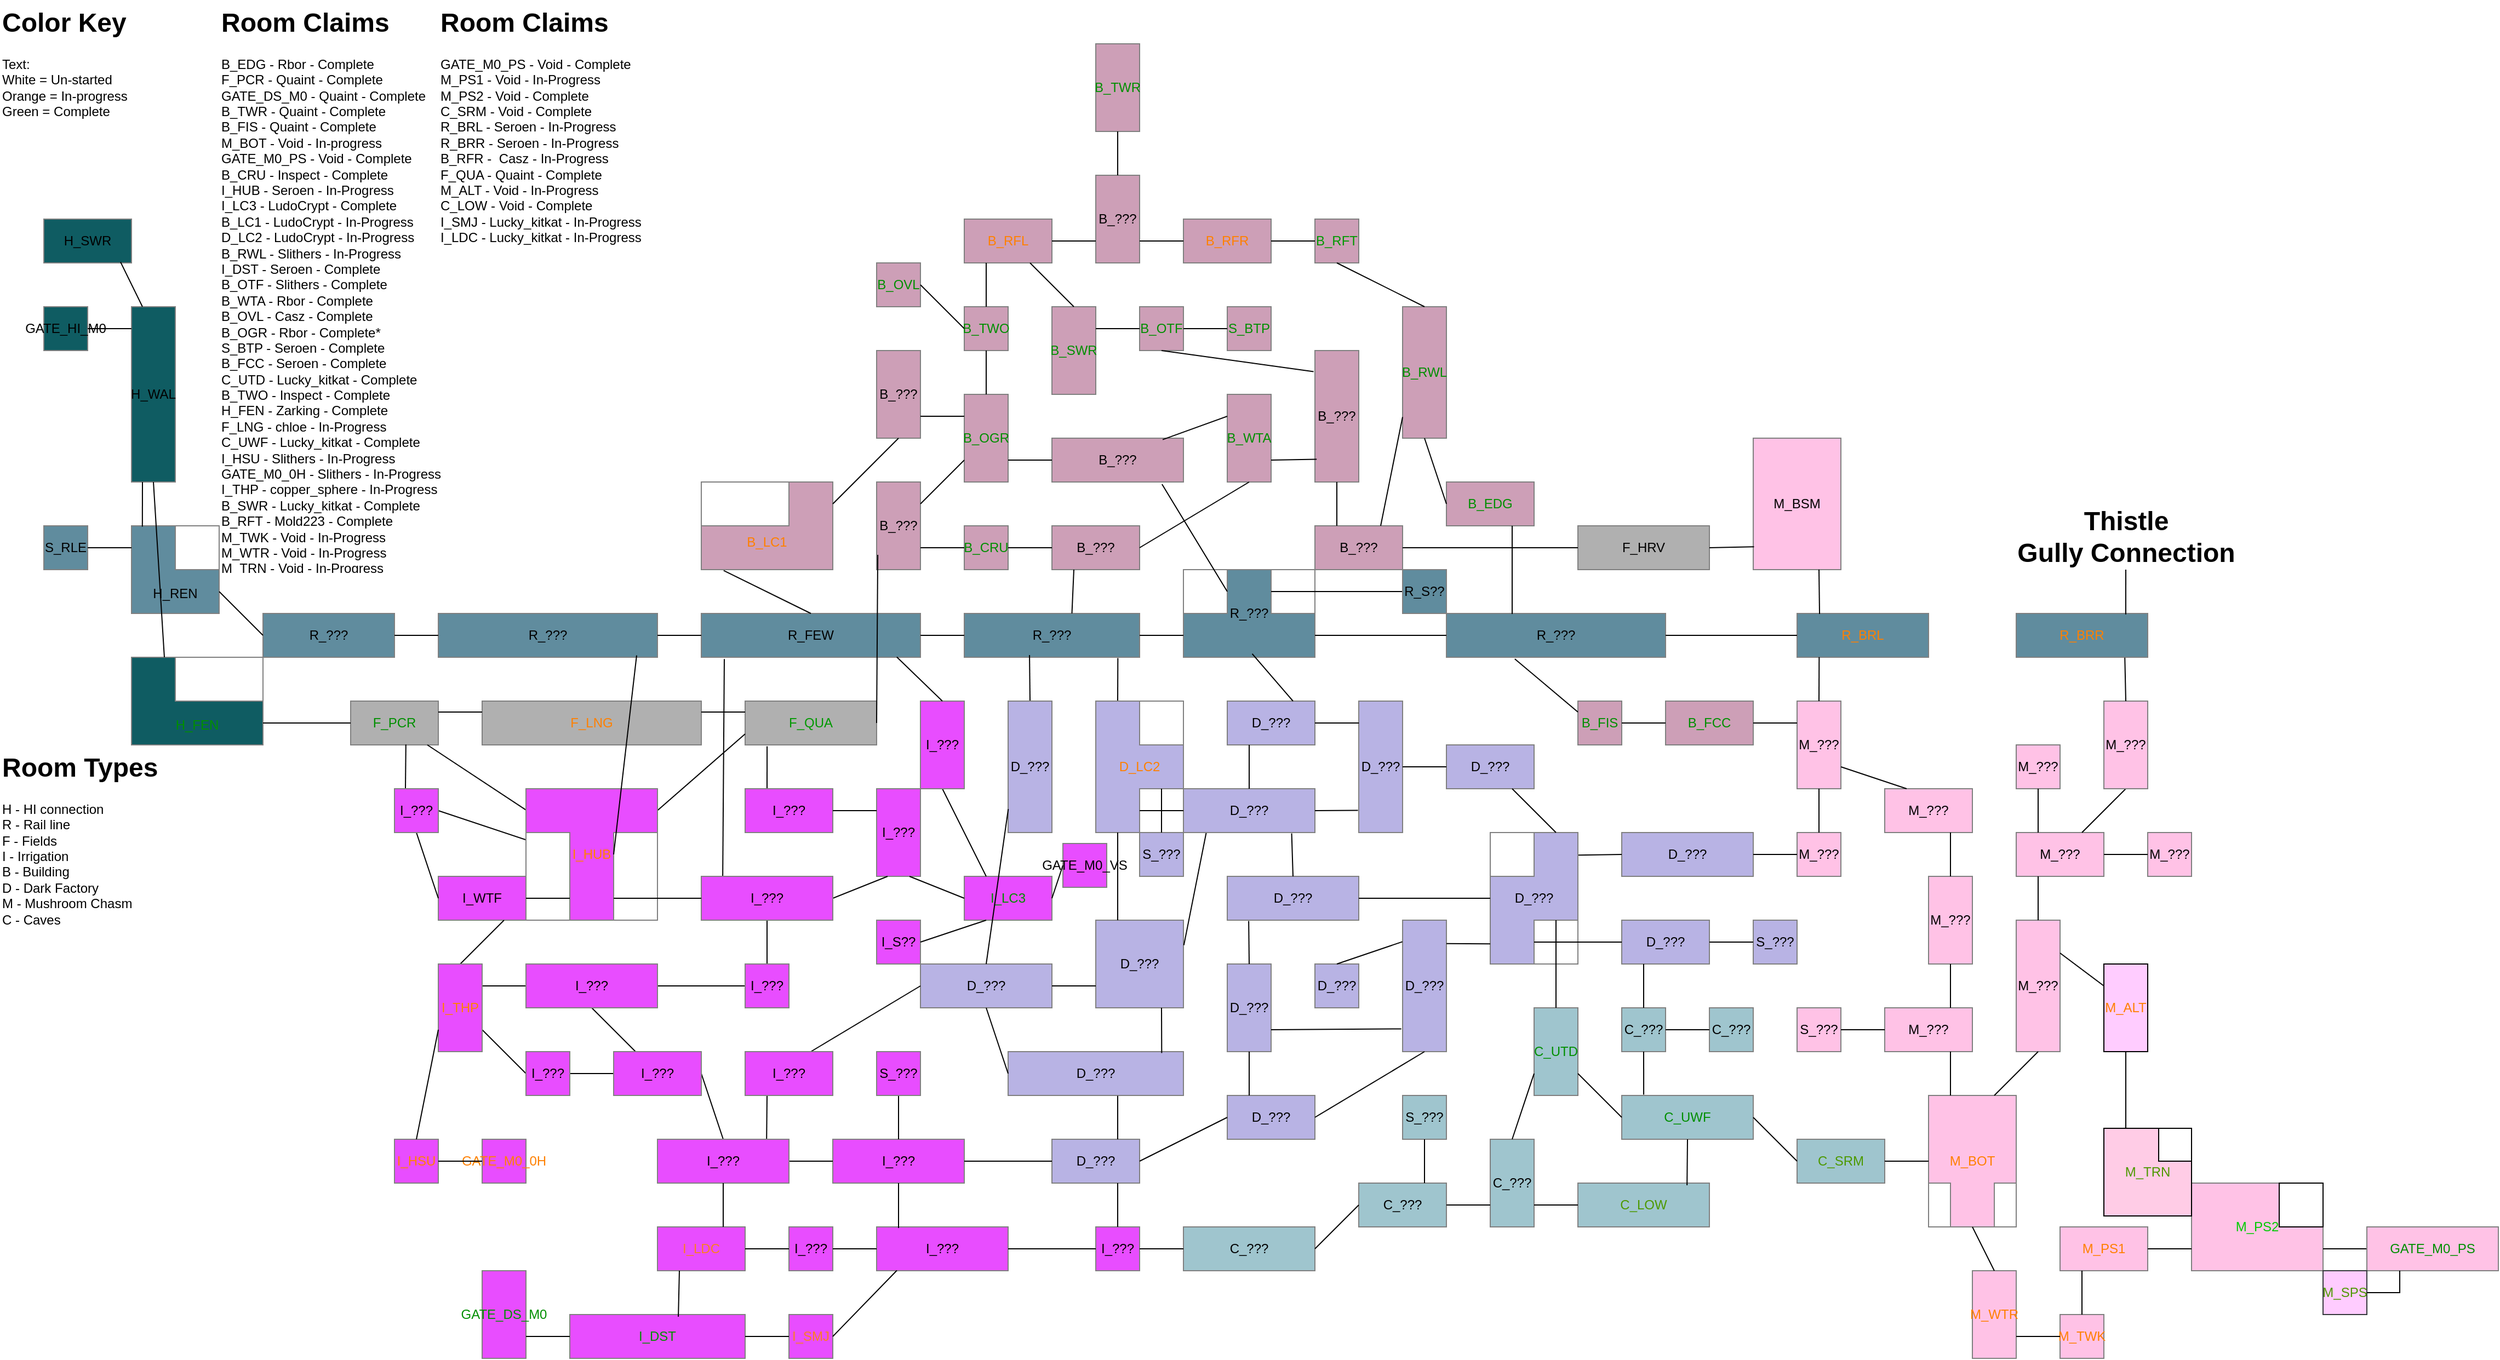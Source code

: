 <mxfile version="25.0.1">
  <diagram name="Page-1" id="XTcU6Ef8AxEBCsLpcCzg">
    <mxGraphModel dx="2066" dy="1143" grid="1" gridSize="10" guides="1" tooltips="1" connect="1" arrows="1" fold="1" page="1" pageScale="1" pageWidth="2400" pageHeight="1400" math="0" shadow="0">
      <root>
        <mxCell id="0" />
        <mxCell id="1" parent="0" />
        <mxCell id="xOM6naVSiYGiHTlQFhch-24" value="I_HUB" style="rounded=0;whiteSpace=wrap;html=1;fillColor=#E84DFF;fontColor=#000000;strokeColor=#000000;labelBackgroundColor=none;" parent="1" vertex="1">
          <mxGeometry x="520" y="720" width="120" height="120" as="geometry" />
        </mxCell>
        <mxCell id="MTgpYZWxmv6mEcWsi6_U-4" value="GATE_DS_M0" style="rounded=0;whiteSpace=wrap;html=1;fillColor=#E84DFF;strokeColor=#808080;fontColor=#008F00;" parent="1" vertex="1">
          <mxGeometry x="480" y="1160" width="40" height="80" as="geometry" />
        </mxCell>
        <mxCell id="MTgpYZWxmv6mEcWsi6_U-5" value="GATE_HI_M0" style="rounded=0;whiteSpace=wrap;html=1;fillColor=#0F5C62;strokeColor=#808080;labelBackgroundColor=none;fontColor=#000000;" parent="1" vertex="1">
          <mxGeometry x="80" y="280" width="40" height="40" as="geometry" />
        </mxCell>
        <mxCell id="xOM6naVSiYGiHTlQFhch-2" value="H_WAL" style="rounded=0;whiteSpace=wrap;html=1;fillColor=#0F5C62;strokeColor=#808080;labelBackgroundColor=none;fontColor=#000000;" parent="1" vertex="1">
          <mxGeometry x="160" y="280" width="40" height="160" as="geometry" />
        </mxCell>
        <mxCell id="xOM6naVSiYGiHTlQFhch-3" value="&lt;div&gt;&lt;br&gt;&lt;/div&gt;&lt;div&gt;&lt;br&gt;&lt;/div&gt;&lt;div&gt;&lt;br&gt;&lt;/div&gt;H_REN" style="rounded=0;whiteSpace=wrap;html=1;fillColor=#608C9E;strokeColor=#808080;labelBackgroundColor=none;fontColor=#000000;" parent="1" vertex="1">
          <mxGeometry x="160" y="480" width="80" height="80" as="geometry" />
        </mxCell>
        <mxCell id="xOM6naVSiYGiHTlQFhch-5" value="" style="endArrow=none;html=1;rounded=0;labelBackgroundColor=none;fontColor=#000000;exitX=0.124;exitY=0.009;exitDx=0;exitDy=0;exitPerimeter=0;entryX=0.25;entryY=1;entryDx=0;entryDy=0;" parent="1" source="xOM6naVSiYGiHTlQFhch-3" target="xOM6naVSiYGiHTlQFhch-2" edge="1">
          <mxGeometry width="50" height="50" relative="1" as="geometry">
            <mxPoint x="220" y="460" as="sourcePoint" />
            <mxPoint x="160" y="450" as="targetPoint" />
          </mxGeometry>
        </mxCell>
        <mxCell id="xOM6naVSiYGiHTlQFhch-6" value="" style="endArrow=none;html=1;rounded=0;exitX=1;exitY=0.5;exitDx=0;exitDy=0;entryX=0;entryY=0.125;entryDx=0;entryDy=0;entryPerimeter=0;labelBackgroundColor=none;fontColor=#000000;" parent="1" source="MTgpYZWxmv6mEcWsi6_U-5" target="xOM6naVSiYGiHTlQFhch-2" edge="1">
          <mxGeometry width="50" height="50" relative="1" as="geometry">
            <mxPoint x="80" y="430" as="sourcePoint" />
            <mxPoint x="150" y="280" as="targetPoint" />
          </mxGeometry>
        </mxCell>
        <mxCell id="xOM6naVSiYGiHTlQFhch-7" value="R_???" style="rounded=0;whiteSpace=wrap;html=1;strokeColor=#808080;labelBackgroundColor=none;fontColor=#000000;fillColor=#608C9E;" parent="1" vertex="1">
          <mxGeometry x="280" y="560" width="120" height="40" as="geometry" />
        </mxCell>
        <mxCell id="xOM6naVSiYGiHTlQFhch-8" value="" style="endArrow=none;html=1;rounded=0;exitX=1;exitY=0.75;exitDx=0;exitDy=0;labelBackgroundColor=none;fontColor=#000000;entryX=0;entryY=0.5;entryDx=0;entryDy=0;" parent="1" source="xOM6naVSiYGiHTlQFhch-3" target="xOM6naVSiYGiHTlQFhch-7" edge="1">
          <mxGeometry width="50" height="50" relative="1" as="geometry">
            <mxPoint x="240.0" y="579.64" as="sourcePoint" />
            <mxPoint x="280" y="530" as="targetPoint" />
          </mxGeometry>
        </mxCell>
        <mxCell id="xOM6naVSiYGiHTlQFhch-10" value="F_PCR" style="rounded=0;whiteSpace=wrap;html=1;fillColor=#B0B0B0;fontColor=#008F00;strokeColor=#808080;labelBackgroundColor=none;" parent="1" vertex="1">
          <mxGeometry x="360" y="640" width="80" height="40" as="geometry" />
        </mxCell>
        <mxCell id="xOM6naVSiYGiHTlQFhch-13" value="S_RLE" style="rounded=0;whiteSpace=wrap;html=1;fillColor=#608C9E;strokeColor=#808080;labelBackgroundColor=none;fontColor=#000000;" parent="1" vertex="1">
          <mxGeometry x="80" y="480" width="40" height="40" as="geometry" />
        </mxCell>
        <mxCell id="xOM6naVSiYGiHTlQFhch-14" value="" style="endArrow=none;html=1;rounded=0;exitX=1;exitY=0.5;exitDx=0;exitDy=0;entryX=0;entryY=0.25;entryDx=0;entryDy=0;labelBackgroundColor=none;fontColor=#000000;" parent="1" source="xOM6naVSiYGiHTlQFhch-13" target="xOM6naVSiYGiHTlQFhch-3" edge="1">
          <mxGeometry width="50" height="50" relative="1" as="geometry">
            <mxPoint x="100" y="640" as="sourcePoint" />
            <mxPoint x="150" y="590" as="targetPoint" />
          </mxGeometry>
        </mxCell>
        <mxCell id="xOM6naVSiYGiHTlQFhch-15" value="F_LNG" style="rounded=0;whiteSpace=wrap;html=1;fillColor=#b0b0b0;fontColor=#FF8000;strokeColor=#808080;labelBackgroundColor=none;" parent="1" vertex="1">
          <mxGeometry x="480" y="640" width="200" height="40" as="geometry" />
        </mxCell>
        <mxCell id="xOM6naVSiYGiHTlQFhch-16" value="" style="endArrow=none;html=1;rounded=0;entryX=0;entryY=0.25;entryDx=0;entryDy=0;exitX=1;exitY=0.25;exitDx=0;exitDy=0;labelBackgroundColor=none;fontColor=#000000;" parent="1" source="xOM6naVSiYGiHTlQFhch-10" target="xOM6naVSiYGiHTlQFhch-15" edge="1">
          <mxGeometry width="50" height="50" relative="1" as="geometry">
            <mxPoint x="440" y="650" as="sourcePoint" />
            <mxPoint x="480" y="650" as="targetPoint" />
          </mxGeometry>
        </mxCell>
        <mxCell id="xOM6naVSiYGiHTlQFhch-17" value="R_???" style="rounded=0;whiteSpace=wrap;html=1;strokeColor=#808080;labelBackgroundColor=none;fontColor=#000000;fillColor=#608C9E;" parent="1" vertex="1">
          <mxGeometry x="440" y="560" width="200" height="40" as="geometry" />
        </mxCell>
        <mxCell id="xOM6naVSiYGiHTlQFhch-23" value="" style="endArrow=none;html=1;rounded=0;exitX=1;exitY=0.5;exitDx=0;exitDy=0;entryX=0;entryY=0.5;entryDx=0;entryDy=0;labelBackgroundColor=none;fontColor=#000000;" parent="1" source="xOM6naVSiYGiHTlQFhch-7" target="xOM6naVSiYGiHTlQFhch-17" edge="1">
          <mxGeometry width="50" height="50" relative="1" as="geometry">
            <mxPoint x="470" y="550" as="sourcePoint" />
            <mxPoint x="520" y="500" as="targetPoint" />
          </mxGeometry>
        </mxCell>
        <mxCell id="xOM6naVSiYGiHTlQFhch-27" value="" style="endArrow=none;html=1;rounded=0;entryX=0.005;entryY=0.165;entryDx=0;entryDy=0;entryPerimeter=0;labelBackgroundColor=none;fontColor=#000000;" parent="1" target="xOM6naVSiYGiHTlQFhch-24" edge="1">
          <mxGeometry width="50" height="50" relative="1" as="geometry">
            <mxPoint x="430" y="680" as="sourcePoint" />
            <mxPoint x="500" y="700" as="targetPoint" />
          </mxGeometry>
        </mxCell>
        <mxCell id="xOM6naVSiYGiHTlQFhch-28" value="&lt;font color=&quot;#009900&quot;&gt;F_QUA&lt;/font&gt;" style="rounded=0;whiteSpace=wrap;html=1;fillColor=#b0b0b0;fontColor=#000000;strokeColor=#808080;labelBackgroundColor=none;" parent="1" vertex="1">
          <mxGeometry x="720" y="640" width="120" height="40" as="geometry" />
        </mxCell>
        <mxCell id="xOM6naVSiYGiHTlQFhch-29" value="" style="endArrow=none;html=1;rounded=0;exitX=1.001;exitY=0.165;exitDx=0;exitDy=0;entryX=0;entryY=0.75;entryDx=0;entryDy=0;exitPerimeter=0;labelBackgroundColor=none;fontColor=#000000;" parent="1" source="xOM6naVSiYGiHTlQFhch-24" target="xOM6naVSiYGiHTlQFhch-28" edge="1">
          <mxGeometry width="50" height="50" relative="1" as="geometry">
            <mxPoint x="690" y="760" as="sourcePoint" />
            <mxPoint x="740" y="710" as="targetPoint" />
          </mxGeometry>
        </mxCell>
        <mxCell id="xOM6naVSiYGiHTlQFhch-30" value="" style="endArrow=none;html=1;rounded=0;exitX=1;exitY=0.25;exitDx=0;exitDy=0;entryX=0;entryY=0.25;entryDx=0;entryDy=0;labelBackgroundColor=none;fontColor=#000000;" parent="1" source="xOM6naVSiYGiHTlQFhch-15" target="xOM6naVSiYGiHTlQFhch-28" edge="1">
          <mxGeometry width="50" height="50" relative="1" as="geometry">
            <mxPoint x="710" y="610" as="sourcePoint" />
            <mxPoint x="760" y="560" as="targetPoint" />
          </mxGeometry>
        </mxCell>
        <mxCell id="xOM6naVSiYGiHTlQFhch-32" value="I_???" style="rounded=0;whiteSpace=wrap;html=1;fillColor=#E84DFF;strokeColor=#000000;fontColor=#000000;labelBackgroundColor=none;" parent="1" vertex="1">
          <mxGeometry x="400" y="720" width="40" height="40" as="geometry" />
        </mxCell>
        <mxCell id="xOM6naVSiYGiHTlQFhch-33" value="" style="endArrow=none;html=1;rounded=0;entryX=0.63;entryY=0.99;entryDx=0;entryDy=0;exitX=0.25;exitY=0;exitDx=0;exitDy=0;labelBackgroundColor=none;fontColor=#000000;entryPerimeter=0;" parent="1" source="S0d0YL0GW_H3N_ao3yUP-56" target="xOM6naVSiYGiHTlQFhch-10" edge="1">
          <mxGeometry width="50" height="50" relative="1" as="geometry">
            <mxPoint x="340" y="740" as="sourcePoint" />
            <mxPoint x="340" y="700" as="targetPoint" />
          </mxGeometry>
        </mxCell>
        <mxCell id="xOM6naVSiYGiHTlQFhch-36" value="I_WTF" style="rounded=0;whiteSpace=wrap;html=1;fillColor=#E84DFF;strokeColor=#808080;fontColor=#000000;labelBackgroundColor=none;" parent="1" vertex="1">
          <mxGeometry x="440" y="800" width="80" height="40" as="geometry" />
        </mxCell>
        <mxCell id="xOM6naVSiYGiHTlQFhch-37" value="" style="endArrow=none;html=1;rounded=0;entryX=0.5;entryY=1;entryDx=0;entryDy=0;exitX=0;exitY=0.5;exitDx=0;exitDy=0;labelBackgroundColor=none;fontColor=#000000;" parent="1" source="xOM6naVSiYGiHTlQFhch-36" target="xOM6naVSiYGiHTlQFhch-32" edge="1">
          <mxGeometry width="50" height="50" relative="1" as="geometry">
            <mxPoint x="345" y="900" as="sourcePoint" />
            <mxPoint x="395" y="850" as="targetPoint" />
          </mxGeometry>
        </mxCell>
        <mxCell id="xOM6naVSiYGiHTlQFhch-42" value="I_???" style="rounded=0;whiteSpace=wrap;html=1;fillColor=#E84DFF;strokeColor=#000000;fontColor=#000000;labelBackgroundColor=none;" parent="1" vertex="1">
          <mxGeometry x="680" y="800" width="120" height="40" as="geometry" />
        </mxCell>
        <mxCell id="xOM6naVSiYGiHTlQFhch-47" value="" style="endArrow=none;html=1;rounded=0;entryX=0.167;entryY=1.03;entryDx=0;entryDy=0;entryPerimeter=0;exitX=0.25;exitY=0;exitDx=0;exitDy=0;labelBackgroundColor=none;fontColor=#000000;" parent="1" source="xOM6naVSiYGiHTlQFhch-49" target="xOM6naVSiYGiHTlQFhch-28" edge="1">
          <mxGeometry width="50" height="50" relative="1" as="geometry">
            <mxPoint x="820" y="785" as="sourcePoint" />
            <mxPoint x="870" y="735" as="targetPoint" />
          </mxGeometry>
        </mxCell>
        <mxCell id="xOM6naVSiYGiHTlQFhch-49" value="I_???" style="rounded=0;whiteSpace=wrap;html=1;fillColor=#E84DFF;strokeColor=#808080;fontColor=#000000;labelBackgroundColor=none;" parent="1" vertex="1">
          <mxGeometry x="720" y="720" width="80" height="40" as="geometry" />
        </mxCell>
        <mxCell id="xOM6naVSiYGiHTlQFhch-50" value="I_???" style="rounded=0;whiteSpace=wrap;html=1;fillColor=#E84DFF;strokeColor=#808080;fontColor=#000000;labelBackgroundColor=none;" parent="1" vertex="1">
          <mxGeometry x="840" y="720" width="40" height="80" as="geometry" />
        </mxCell>
        <mxCell id="xOM6naVSiYGiHTlQFhch-51" value="H_SWR" style="rounded=0;whiteSpace=wrap;html=1;fillColor=#0F5C62;strokeColor=#808080;labelBackgroundColor=none;fontColor=#000000;" parent="1" vertex="1">
          <mxGeometry x="80" y="200" width="80" height="40" as="geometry" />
        </mxCell>
        <mxCell id="xOM6naVSiYGiHTlQFhch-54" value="" style="endArrow=none;html=1;rounded=0;exitX=0.25;exitY=0;exitDx=0;exitDy=0;entryX=0.875;entryY=0.98;entryDx=0;entryDy=0;entryPerimeter=0;labelBackgroundColor=none;fontColor=#000000;" parent="1" source="xOM6naVSiYGiHTlQFhch-2" target="xOM6naVSiYGiHTlQFhch-51" edge="1">
          <mxGeometry width="50" height="50" relative="1" as="geometry">
            <mxPoint x="190" y="350" as="sourcePoint" />
            <mxPoint x="240" y="300" as="targetPoint" />
          </mxGeometry>
        </mxCell>
        <mxCell id="xOM6naVSiYGiHTlQFhch-55" value="" style="endArrow=none;html=1;rounded=0;exitX=1;exitY=0.5;exitDx=0;exitDy=0;entryX=0;entryY=0.25;entryDx=0;entryDy=0;labelBackgroundColor=none;fontColor=#000000;" parent="1" source="xOM6naVSiYGiHTlQFhch-49" target="xOM6naVSiYGiHTlQFhch-50" edge="1">
          <mxGeometry width="50" height="50" relative="1" as="geometry">
            <mxPoint x="800" y="850" as="sourcePoint" />
            <mxPoint x="850" y="800" as="targetPoint" />
          </mxGeometry>
        </mxCell>
        <mxCell id="xOM6naVSiYGiHTlQFhch-56" value="" style="endArrow=none;html=1;rounded=0;entryX=0.25;entryY=1;entryDx=0;entryDy=0;exitX=1;exitY=0.5;exitDx=0;exitDy=0;labelBackgroundColor=none;fontColor=#000000;" parent="1" source="xOM6naVSiYGiHTlQFhch-42" target="xOM6naVSiYGiHTlQFhch-50" edge="1">
          <mxGeometry width="50" height="50" relative="1" as="geometry">
            <mxPoint x="800" y="890" as="sourcePoint" />
            <mxPoint x="850" y="840" as="targetPoint" />
          </mxGeometry>
        </mxCell>
        <mxCell id="xOM6naVSiYGiHTlQFhch-58" value="R_FEW" style="rounded=0;whiteSpace=wrap;html=1;strokeColor=#808080;labelBackgroundColor=none;fontColor=#000000;fillColor=#608C9E;" parent="1" vertex="1">
          <mxGeometry x="680" y="560" width="200" height="40" as="geometry" />
        </mxCell>
        <mxCell id="xOM6naVSiYGiHTlQFhch-59" value="" style="endArrow=none;html=1;rounded=0;exitX=1;exitY=0.5;exitDx=0;exitDy=0;entryX=0;entryY=0.5;entryDx=0;entryDy=0;labelBackgroundColor=none;fontColor=#000000;" parent="1" source="xOM6naVSiYGiHTlQFhch-17" target="xOM6naVSiYGiHTlQFhch-58" edge="1">
          <mxGeometry width="50" height="50" relative="1" as="geometry">
            <mxPoint x="640" y="540" as="sourcePoint" />
            <mxPoint x="690" y="490" as="targetPoint" />
          </mxGeometry>
        </mxCell>
        <mxCell id="S0d0YL0GW_H3N_ao3yUP-3" value="" style="endArrow=none;html=1;rounded=0;exitX=0.163;exitY=0.03;exitDx=0;exitDy=0;exitPerimeter=0;entryX=0.105;entryY=1.042;entryDx=0;entryDy=0;entryPerimeter=0;labelBackgroundColor=none;fontColor=#000000;" parent="1" source="xOM6naVSiYGiHTlQFhch-42" target="xOM6naVSiYGiHTlQFhch-58" edge="1">
          <mxGeometry width="50" height="50" relative="1" as="geometry">
            <mxPoint x="660" y="790" as="sourcePoint" />
            <mxPoint x="710" y="740" as="targetPoint" />
          </mxGeometry>
        </mxCell>
        <mxCell id="S0d0YL0GW_H3N_ao3yUP-5" value="I_???" style="rounded=0;whiteSpace=wrap;html=1;fillColor=#E84DFF;strokeColor=#000000;fontColor=#000000;labelBackgroundColor=none;" parent="1" vertex="1">
          <mxGeometry x="440" y="880" width="40" height="80" as="geometry" />
        </mxCell>
        <mxCell id="S0d0YL0GW_H3N_ao3yUP-9" value="" style="endArrow=none;html=1;rounded=0;entryX=0.75;entryY=1;entryDx=0;entryDy=0;exitX=0.5;exitY=0;exitDx=0;exitDy=0;labelBackgroundColor=none;fontColor=#000000;" parent="1" source="S0d0YL0GW_H3N_ao3yUP-5" target="xOM6naVSiYGiHTlQFhch-36" edge="1">
          <mxGeometry width="50" height="50" relative="1" as="geometry">
            <mxPoint x="530" y="870" as="sourcePoint" />
            <mxPoint x="550" y="830" as="targetPoint" />
          </mxGeometry>
        </mxCell>
        <mxCell id="S0d0YL0GW_H3N_ao3yUP-11" value="I_???" style="rounded=0;whiteSpace=wrap;html=1;fillColor=#E84DFF;strokeColor=#000000;fontColor=#000000;labelBackgroundColor=none;" parent="1" vertex="1">
          <mxGeometry x="520" y="880" width="120" height="40" as="geometry" />
        </mxCell>
        <mxCell id="S0d0YL0GW_H3N_ao3yUP-12" value="" style="endArrow=none;html=1;rounded=0;exitX=1;exitY=0.25;exitDx=0;exitDy=0;entryX=0;entryY=0.5;entryDx=0;entryDy=0;labelBackgroundColor=none;fontColor=#000000;" parent="1" source="S0d0YL0GW_H3N_ao3yUP-5" target="S0d0YL0GW_H3N_ao3yUP-11" edge="1">
          <mxGeometry width="50" height="50" relative="1" as="geometry">
            <mxPoint x="360" y="930" as="sourcePoint" />
            <mxPoint x="410" y="880" as="targetPoint" />
          </mxGeometry>
        </mxCell>
        <mxCell id="S0d0YL0GW_H3N_ao3yUP-14" value="I_???" style="rounded=0;whiteSpace=wrap;html=1;fillColor=#E84DFF;strokeColor=#000000;fontColor=#000000;labelBackgroundColor=none;" parent="1" vertex="1">
          <mxGeometry x="520" y="960" width="40" height="40" as="geometry" />
        </mxCell>
        <mxCell id="S0d0YL0GW_H3N_ao3yUP-15" value="I_???" style="rounded=0;whiteSpace=wrap;html=1;fillColor=#E84DFF;strokeColor=#000000;fontColor=#000000;labelBackgroundColor=none;" parent="1" vertex="1">
          <mxGeometry x="600" y="960" width="80" height="40" as="geometry" />
        </mxCell>
        <mxCell id="S0d0YL0GW_H3N_ao3yUP-16" value="I_???" style="rounded=0;whiteSpace=wrap;html=1;fillColor=#E84DFF;strokeColor=#000000;fontColor=#000000;labelBackgroundColor=none;" parent="1" vertex="1">
          <mxGeometry x="720" y="880" width="40" height="40" as="geometry" />
        </mxCell>
        <mxCell id="S0d0YL0GW_H3N_ao3yUP-17" value="" style="endArrow=none;html=1;rounded=0;exitX=0.5;exitY=0;exitDx=0;exitDy=0;entryX=0.5;entryY=1;entryDx=0;entryDy=0;labelBackgroundColor=none;fontColor=#000000;" parent="1" source="S0d0YL0GW_H3N_ao3yUP-16" target="xOM6naVSiYGiHTlQFhch-42" edge="1">
          <mxGeometry width="50" height="50" relative="1" as="geometry">
            <mxPoint x="800" y="930" as="sourcePoint" />
            <mxPoint x="850" y="880" as="targetPoint" />
          </mxGeometry>
        </mxCell>
        <mxCell id="S0d0YL0GW_H3N_ao3yUP-18" value="" style="endArrow=none;html=1;rounded=0;exitX=1;exitY=0.5;exitDx=0;exitDy=0;entryX=0;entryY=0.5;entryDx=0;entryDy=0;labelBackgroundColor=none;fontColor=#000000;" parent="1" source="S0d0YL0GW_H3N_ao3yUP-11" target="S0d0YL0GW_H3N_ao3yUP-16" edge="1">
          <mxGeometry width="50" height="50" relative="1" as="geometry">
            <mxPoint x="770" y="980" as="sourcePoint" />
            <mxPoint x="820" y="930" as="targetPoint" />
          </mxGeometry>
        </mxCell>
        <mxCell id="S0d0YL0GW_H3N_ao3yUP-19" value="" style="endArrow=none;html=1;rounded=0;entryX=0.5;entryY=1;entryDx=0;entryDy=0;exitX=0.25;exitY=0;exitDx=0;exitDy=0;labelBackgroundColor=none;fontColor=#000000;" parent="1" source="S0d0YL0GW_H3N_ao3yUP-15" target="S0d0YL0GW_H3N_ao3yUP-11" edge="1">
          <mxGeometry width="50" height="50" relative="1" as="geometry">
            <mxPoint x="690" y="1040" as="sourcePoint" />
            <mxPoint x="740" y="990" as="targetPoint" />
          </mxGeometry>
        </mxCell>
        <mxCell id="S0d0YL0GW_H3N_ao3yUP-20" value="" style="endArrow=none;html=1;rounded=0;exitX=1;exitY=0.5;exitDx=0;exitDy=0;entryX=0;entryY=0.5;entryDx=0;entryDy=0;labelBackgroundColor=none;fontColor=#000000;" parent="1" source="S0d0YL0GW_H3N_ao3yUP-14" target="S0d0YL0GW_H3N_ao3yUP-15" edge="1">
          <mxGeometry width="50" height="50" relative="1" as="geometry">
            <mxPoint x="690" y="1040" as="sourcePoint" />
            <mxPoint x="740" y="990" as="targetPoint" />
          </mxGeometry>
        </mxCell>
        <mxCell id="S0d0YL0GW_H3N_ao3yUP-21" value="" style="endArrow=none;html=1;rounded=0;exitX=1;exitY=0.75;exitDx=0;exitDy=0;entryX=0;entryY=0.5;entryDx=0;entryDy=0;labelBackgroundColor=none;fontColor=#000000;" parent="1" source="S0d0YL0GW_H3N_ao3yUP-5" target="S0d0YL0GW_H3N_ao3yUP-14" edge="1">
          <mxGeometry width="50" height="50" relative="1" as="geometry">
            <mxPoint x="410" y="1060" as="sourcePoint" />
            <mxPoint x="460" y="1010" as="targetPoint" />
          </mxGeometry>
        </mxCell>
        <mxCell id="S0d0YL0GW_H3N_ao3yUP-22" value="I_???" style="rounded=0;whiteSpace=wrap;html=1;fillColor=#E84DFF;strokeColor=#000000;fontColor=#000000;labelBackgroundColor=none;" parent="1" vertex="1">
          <mxGeometry x="640" y="1040" width="120" height="40" as="geometry" />
        </mxCell>
        <mxCell id="S0d0YL0GW_H3N_ao3yUP-23" value="" style="endArrow=none;html=1;rounded=0;entryX=1;entryY=0.5;entryDx=0;entryDy=0;exitX=0.5;exitY=0;exitDx=0;exitDy=0;labelBackgroundColor=none;fontColor=#000000;" parent="1" source="S0d0YL0GW_H3N_ao3yUP-22" target="S0d0YL0GW_H3N_ao3yUP-15" edge="1">
          <mxGeometry width="50" height="50" relative="1" as="geometry">
            <mxPoint x="770" y="1010" as="sourcePoint" />
            <mxPoint x="820" y="960" as="targetPoint" />
          </mxGeometry>
        </mxCell>
        <mxCell id="S0d0YL0GW_H3N_ao3yUP-24" value="I_???" style="rounded=0;whiteSpace=wrap;html=1;fillColor=#E84DFF;strokeColor=#000000;fontColor=#000000;labelBackgroundColor=none;" parent="1" vertex="1">
          <mxGeometry x="720" y="960" width="80" height="40" as="geometry" />
        </mxCell>
        <mxCell id="S0d0YL0GW_H3N_ao3yUP-25" value="" style="endArrow=none;html=1;rounded=0;exitX=0.83;exitY=-0.006;exitDx=0;exitDy=0;exitPerimeter=0;entryX=0.25;entryY=1;entryDx=0;entryDy=0;labelBackgroundColor=none;fontColor=#000000;" parent="1" source="S0d0YL0GW_H3N_ao3yUP-22" target="S0d0YL0GW_H3N_ao3yUP-24" edge="1">
          <mxGeometry width="50" height="50" relative="1" as="geometry">
            <mxPoint x="820" y="1070" as="sourcePoint" />
            <mxPoint x="870" y="1020" as="targetPoint" />
          </mxGeometry>
        </mxCell>
        <mxCell id="S0d0YL0GW_H3N_ao3yUP-26" value="I_LC3" style="rounded=0;whiteSpace=wrap;html=1;fillColor=#E84DFF;strokeColor=#808080;fontColor=#008F00;labelBackgroundColor=none;" parent="1" vertex="1">
          <mxGeometry x="920" y="800" width="80" height="40" as="geometry" />
        </mxCell>
        <mxCell id="S0d0YL0GW_H3N_ao3yUP-27" value="" style="endArrow=none;html=1;rounded=0;entryX=0.75;entryY=1;entryDx=0;entryDy=0;exitX=0;exitY=0.5;exitDx=0;exitDy=0;labelBackgroundColor=none;fontColor=#000000;" parent="1" source="S0d0YL0GW_H3N_ao3yUP-26" target="xOM6naVSiYGiHTlQFhch-50" edge="1">
          <mxGeometry width="50" height="50" relative="1" as="geometry">
            <mxPoint x="870" y="920" as="sourcePoint" />
            <mxPoint x="920" y="870" as="targetPoint" />
          </mxGeometry>
        </mxCell>
        <mxCell id="S0d0YL0GW_H3N_ao3yUP-29" value="I_S??" style="rounded=0;whiteSpace=wrap;html=1;fillColor=#E84DFF;strokeColor=#808080;fontColor=#000000;labelBackgroundColor=none;" parent="1" vertex="1">
          <mxGeometry x="840" y="840" width="40" height="40" as="geometry" />
        </mxCell>
        <mxCell id="S0d0YL0GW_H3N_ao3yUP-30" value="" style="endArrow=none;html=1;rounded=0;entryX=0.25;entryY=1;entryDx=0;entryDy=0;exitX=1;exitY=0.5;exitDx=0;exitDy=0;labelBackgroundColor=none;fontColor=#000000;" parent="1" source="S0d0YL0GW_H3N_ao3yUP-29" target="S0d0YL0GW_H3N_ao3yUP-26" edge="1">
          <mxGeometry width="50" height="50" relative="1" as="geometry">
            <mxPoint x="910" y="930" as="sourcePoint" />
            <mxPoint x="960" y="880" as="targetPoint" />
          </mxGeometry>
        </mxCell>
        <mxCell id="S0d0YL0GW_H3N_ao3yUP-31" value="D_???" style="rounded=0;whiteSpace=wrap;html=1;fillColor=#B8B3E4;strokeColor=#808080;fontColor=#000000;labelBackgroundColor=none;" parent="1" vertex="1">
          <mxGeometry x="880" y="880" width="120" height="40" as="geometry" />
        </mxCell>
        <mxCell id="S0d0YL0GW_H3N_ao3yUP-32" value="" style="endArrow=none;html=1;rounded=0;entryX=0;entryY=0.5;entryDx=0;entryDy=0;exitX=0.75;exitY=0;exitDx=0;exitDy=0;labelBackgroundColor=none;fontColor=#000000;" parent="1" source="S0d0YL0GW_H3N_ao3yUP-24" target="S0d0YL0GW_H3N_ao3yUP-31" edge="1">
          <mxGeometry width="50" height="50" relative="1" as="geometry">
            <mxPoint x="890" y="1050" as="sourcePoint" />
            <mxPoint x="940" y="1000" as="targetPoint" />
          </mxGeometry>
        </mxCell>
        <mxCell id="S0d0YL0GW_H3N_ao3yUP-33" value="R_???" style="rounded=0;whiteSpace=wrap;html=1;strokeColor=#808080;labelBackgroundColor=none;fontColor=#000000;fillColor=#608C9E;" parent="1" vertex="1">
          <mxGeometry x="920" y="560" width="160" height="40" as="geometry" />
        </mxCell>
        <mxCell id="S0d0YL0GW_H3N_ao3yUP-34" value="" style="endArrow=none;html=1;rounded=0;entryX=0.372;entryY=0.95;entryDx=0;entryDy=0;entryPerimeter=0;exitX=0.5;exitY=0;exitDx=0;exitDy=0;labelBackgroundColor=none;fontColor=#000000;" parent="1" source="S0d0YL0GW_H3N_ao3yUP-35" target="S0d0YL0GW_H3N_ao3yUP-33" edge="1">
          <mxGeometry width="50" height="50" relative="1" as="geometry">
            <mxPoint x="941" y="650" as="sourcePoint" />
            <mxPoint x="1040" y="620" as="targetPoint" />
          </mxGeometry>
        </mxCell>
        <mxCell id="S0d0YL0GW_H3N_ao3yUP-35" value="D_???" style="rounded=0;whiteSpace=wrap;html=1;fillColor=#B8B3E4;strokeColor=#808080;fontColor=#000000;labelBackgroundColor=none;" parent="1" vertex="1">
          <mxGeometry x="960" y="640" width="40" height="120" as="geometry" />
        </mxCell>
        <mxCell id="S0d0YL0GW_H3N_ao3yUP-36" value="" style="endArrow=none;html=1;rounded=0;entryX=0.004;entryY=0.821;entryDx=0;entryDy=0;exitX=0.5;exitY=0;exitDx=0;exitDy=0;labelBackgroundColor=none;fontColor=#000000;entryPerimeter=0;" parent="1" source="S0d0YL0GW_H3N_ao3yUP-31" target="S0d0YL0GW_H3N_ao3yUP-35" edge="1">
          <mxGeometry width="50" height="50" relative="1" as="geometry">
            <mxPoint x="1040" y="805" as="sourcePoint" />
            <mxPoint x="1090" y="755" as="targetPoint" />
          </mxGeometry>
        </mxCell>
        <mxCell id="S0d0YL0GW_H3N_ao3yUP-28" value="" style="endArrow=none;html=1;rounded=0;exitX=0.25;exitY=0;exitDx=0;exitDy=0;entryX=0.5;entryY=1;entryDx=0;entryDy=0;labelBackgroundColor=none;fontColor=#000000;" parent="1" source="S0d0YL0GW_H3N_ao3yUP-26" target="Xuku15F_T-BmF6Uk8Pe0-52" edge="1">
          <mxGeometry width="50" height="50" relative="1" as="geometry">
            <mxPoint x="935" y="780" as="sourcePoint" />
            <mxPoint x="985" y="730" as="targetPoint" />
          </mxGeometry>
        </mxCell>
        <mxCell id="S0d0YL0GW_H3N_ao3yUP-37" value="I_???" style="rounded=0;whiteSpace=wrap;html=1;fillColor=#E84DFF;strokeColor=#808080;fontColor=#000000;labelBackgroundColor=none;" parent="1" vertex="1">
          <mxGeometry x="800" y="1040" width="120" height="40" as="geometry" />
        </mxCell>
        <mxCell id="S0d0YL0GW_H3N_ao3yUP-38" value="" style="endArrow=none;html=1;rounded=0;entryX=0;entryY=0.5;entryDx=0;entryDy=0;exitX=1;exitY=0.5;exitDx=0;exitDy=0;labelBackgroundColor=none;fontColor=#000000;" parent="1" source="S0d0YL0GW_H3N_ao3yUP-22" target="S0d0YL0GW_H3N_ao3yUP-37" edge="1">
          <mxGeometry width="50" height="50" relative="1" as="geometry">
            <mxPoint x="770" y="1170" as="sourcePoint" />
            <mxPoint x="820" y="1120" as="targetPoint" />
          </mxGeometry>
        </mxCell>
        <mxCell id="S0d0YL0GW_H3N_ao3yUP-39" value="I_???" style="rounded=0;whiteSpace=wrap;html=1;fillColor=#E84DFF;strokeColor=#000000;fontColor=#000000;labelBackgroundColor=none;" parent="1" vertex="1">
          <mxGeometry x="840" y="960" width="40" height="40" as="geometry" />
        </mxCell>
        <mxCell id="S0d0YL0GW_H3N_ao3yUP-40" value="" style="endArrow=none;html=1;rounded=0;exitX=0.5;exitY=0;exitDx=0;exitDy=0;entryX=0.5;entryY=1;entryDx=0;entryDy=0;labelBackgroundColor=none;fontColor=#000000;" parent="1" source="S0d0YL0GW_H3N_ao3yUP-37" target="S0d0YL0GW_H3N_ao3yUP-39" edge="1">
          <mxGeometry width="50" height="50" relative="1" as="geometry">
            <mxPoint x="910" y="1070" as="sourcePoint" />
            <mxPoint x="960" y="1020" as="targetPoint" />
          </mxGeometry>
        </mxCell>
        <mxCell id="S0d0YL0GW_H3N_ao3yUP-41" value="" style="endArrow=none;html=1;rounded=0;exitX=1;exitY=0.5;exitDx=0;exitDy=0;entryX=0;entryY=0.5;entryDx=0;entryDy=0;labelBackgroundColor=none;fontColor=#000000;" parent="1" source="xOM6naVSiYGiHTlQFhch-58" target="S0d0YL0GW_H3N_ao3yUP-33" edge="1">
          <mxGeometry width="50" height="50" relative="1" as="geometry">
            <mxPoint x="900" y="530" as="sourcePoint" />
            <mxPoint x="950" y="480" as="targetPoint" />
          </mxGeometry>
        </mxCell>
        <mxCell id="S0d0YL0GW_H3N_ao3yUP-42" value="D_???" style="rounded=0;whiteSpace=wrap;html=1;fillColor=#B8B3E4;strokeColor=#808080;fontColor=#000000;labelBackgroundColor=none;" parent="1" vertex="1">
          <mxGeometry x="960" y="960" width="160" height="40" as="geometry" />
        </mxCell>
        <mxCell id="S0d0YL0GW_H3N_ao3yUP-43" value="" style="endArrow=none;html=1;rounded=0;entryX=0.5;entryY=1;entryDx=0;entryDy=0;exitX=0;exitY=0.5;exitDx=0;exitDy=0;labelBackgroundColor=none;fontColor=#000000;" parent="1" source="S0d0YL0GW_H3N_ao3yUP-42" target="S0d0YL0GW_H3N_ao3yUP-31" edge="1">
          <mxGeometry width="50" height="50" relative="1" as="geometry">
            <mxPoint x="920" y="1190" as="sourcePoint" />
            <mxPoint x="970" y="1140" as="targetPoint" />
          </mxGeometry>
        </mxCell>
        <mxCell id="S0d0YL0GW_H3N_ao3yUP-44" value="D_???" style="rounded=0;whiteSpace=wrap;html=1;fillColor=#B8B3E4;strokeColor=#808080;fontColor=#000000;labelBackgroundColor=none;fillStyle=auto;" parent="1" vertex="1">
          <mxGeometry x="1040" y="840" width="80" height="80" as="geometry" />
        </mxCell>
        <mxCell id="S0d0YL0GW_H3N_ao3yUP-48" value="" style="rounded=0;whiteSpace=wrap;html=1;labelBackgroundColor=none;fontColor=#000000;" parent="1" vertex="1">
          <mxGeometry x="600" y="760" width="40" height="80" as="geometry" />
        </mxCell>
        <mxCell id="S0d0YL0GW_H3N_ao3yUP-45" value="" style="endArrow=none;html=1;rounded=0;exitX=1;exitY=0.5;exitDx=0;exitDy=0;entryX=0;entryY=0.75;entryDx=0;entryDy=0;labelBackgroundColor=none;fontColor=#000000;" parent="1" source="S0d0YL0GW_H3N_ao3yUP-31" target="S0d0YL0GW_H3N_ao3yUP-44" edge="1">
          <mxGeometry width="50" height="50" relative="1" as="geometry">
            <mxPoint x="1100" y="850" as="sourcePoint" />
            <mxPoint x="1150" y="800" as="targetPoint" />
          </mxGeometry>
        </mxCell>
        <mxCell id="S0d0YL0GW_H3N_ao3yUP-46" value="" style="endArrow=none;html=1;rounded=0;entryX=0.75;entryY=1;entryDx=0;entryDy=0;exitX=0.876;exitY=0.03;exitDx=0;exitDy=0;exitPerimeter=0;labelBackgroundColor=none;fontColor=#000000;" parent="1" source="S0d0YL0GW_H3N_ao3yUP-42" target="S0d0YL0GW_H3N_ao3yUP-44" edge="1">
          <mxGeometry width="50" height="50" relative="1" as="geometry">
            <mxPoint x="1170" y="960" as="sourcePoint" />
            <mxPoint x="1220" y="910" as="targetPoint" />
          </mxGeometry>
        </mxCell>
        <mxCell id="S0d0YL0GW_H3N_ao3yUP-47" value="" style="endArrow=none;html=1;rounded=0;entryX=0.876;entryY=1.018;entryDx=0;entryDy=0;entryPerimeter=0;labelBackgroundColor=none;fontColor=#000000;exitX=0.25;exitY=0;exitDx=0;exitDy=0;" parent="1" source="Xuku15F_T-BmF6Uk8Pe0-58" target="S0d0YL0GW_H3N_ao3yUP-33" edge="1">
          <mxGeometry width="50" height="50" relative="1" as="geometry">
            <mxPoint x="1100" y="630" as="sourcePoint" />
            <mxPoint x="1090" y="650" as="targetPoint" />
          </mxGeometry>
        </mxCell>
        <mxCell id="S0d0YL0GW_H3N_ao3yUP-51" value="" style="rounded=0;whiteSpace=wrap;html=1;labelBackgroundColor=none;fontColor=#000000;" parent="1" vertex="1">
          <mxGeometry x="520" y="760" width="40" height="80" as="geometry" />
        </mxCell>
        <mxCell id="xOM6naVSiYGiHTlQFhch-34" value="" style="endArrow=none;html=1;rounded=0;exitX=1;exitY=0.5;exitDx=0;exitDy=0;entryX=1;entryY=0.25;entryDx=0;entryDy=0;entryPerimeter=0;labelBackgroundColor=none;fontColor=#000000;" parent="1" source="xOM6naVSiYGiHTlQFhch-32" edge="1">
          <mxGeometry width="50" height="50" relative="1" as="geometry">
            <mxPoint x="500" y="860" as="sourcePoint" />
            <mxPoint x="560" y="780" as="targetPoint" />
          </mxGeometry>
        </mxCell>
        <mxCell id="S0d0YL0GW_H3N_ao3yUP-52" value="I_HUB" style="rounded=0;whiteSpace=wrap;html=1;fillColor=#E84DFF;fontColor=#FF8000;strokeColor=#808080;labelBackgroundColor=none;" parent="1" vertex="1">
          <mxGeometry x="520" y="720" width="120" height="120" as="geometry" />
        </mxCell>
        <mxCell id="S0d0YL0GW_H3N_ao3yUP-53" value="" style="rounded=0;whiteSpace=wrap;html=1;strokeColor=#808080;labelBackgroundColor=none;fontColor=#000000;" parent="1" vertex="1">
          <mxGeometry x="600" y="760" width="40" height="80" as="geometry" />
        </mxCell>
        <mxCell id="S0d0YL0GW_H3N_ao3yUP-54" value="" style="rounded=0;whiteSpace=wrap;html=1;strokeColor=#808080;labelBackgroundColor=none;fontColor=#000000;" parent="1" vertex="1">
          <mxGeometry x="520" y="760" width="40" height="80" as="geometry" />
        </mxCell>
        <mxCell id="S0d0YL0GW_H3N_ao3yUP-56" value="I_???" style="rounded=0;whiteSpace=wrap;html=1;fillColor=#E84DFF;strokeColor=#808080;fontColor=#000000;labelBackgroundColor=none;" parent="1" vertex="1">
          <mxGeometry x="400" y="720" width="40" height="40" as="geometry" />
        </mxCell>
        <mxCell id="S0d0YL0GW_H3N_ao3yUP-57" value="&lt;font color=&quot;#ff8000&quot;&gt;I_THP&lt;/font&gt;" style="rounded=0;whiteSpace=wrap;html=1;fillColor=#E84DFF;strokeColor=#808080;fontColor=#000000;labelBackgroundColor=none;" parent="1" vertex="1">
          <mxGeometry x="440" y="880" width="40" height="80" as="geometry" />
        </mxCell>
        <mxCell id="S0d0YL0GW_H3N_ao3yUP-58" value="I_???" style="rounded=0;whiteSpace=wrap;html=1;fillColor=#E84DFF;strokeColor=#808080;fontColor=#000000;labelBackgroundColor=none;" parent="1" vertex="1">
          <mxGeometry x="520" y="880" width="120" height="40" as="geometry" />
        </mxCell>
        <mxCell id="S0d0YL0GW_H3N_ao3yUP-59" value="I_???" style="rounded=0;whiteSpace=wrap;html=1;fillColor=#E84DFF;strokeColor=#808080;fontColor=#000000;labelBackgroundColor=none;" parent="1" vertex="1">
          <mxGeometry x="520" y="960" width="40" height="40" as="geometry" />
        </mxCell>
        <mxCell id="S0d0YL0GW_H3N_ao3yUP-60" value="I_???" style="rounded=0;whiteSpace=wrap;html=1;fillColor=#E84DFF;strokeColor=#808080;fontColor=#000000;labelBackgroundColor=none;" parent="1" vertex="1">
          <mxGeometry x="600" y="960" width="80" height="40" as="geometry" />
        </mxCell>
        <mxCell id="S0d0YL0GW_H3N_ao3yUP-61" value="I_???" style="rounded=0;whiteSpace=wrap;html=1;fillColor=#E84DFF;strokeColor=#808080;fontColor=#000000;labelBackgroundColor=none;" parent="1" vertex="1">
          <mxGeometry x="640" y="1040" width="120" height="40" as="geometry" />
        </mxCell>
        <mxCell id="S0d0YL0GW_H3N_ao3yUP-62" value="I_???" style="rounded=0;whiteSpace=wrap;html=1;fillColor=#E84DFF;strokeColor=#808080;fontColor=#000000;labelBackgroundColor=none;" parent="1" vertex="1">
          <mxGeometry x="720" y="960" width="80" height="40" as="geometry" />
        </mxCell>
        <mxCell id="S0d0YL0GW_H3N_ao3yUP-63" value="I_???" style="rounded=0;whiteSpace=wrap;html=1;fillColor=#E84DFF;strokeColor=#808080;fontColor=#000000;labelBackgroundColor=none;" parent="1" vertex="1">
          <mxGeometry x="720" y="880" width="40" height="40" as="geometry" />
        </mxCell>
        <mxCell id="S0d0YL0GW_H3N_ao3yUP-64" value="I_???" style="rounded=0;whiteSpace=wrap;html=1;fillColor=#E84DFF;strokeColor=#808080;fontColor=#000000;labelBackgroundColor=none;" parent="1" vertex="1">
          <mxGeometry x="680" y="800" width="120" height="40" as="geometry" />
        </mxCell>
        <mxCell id="S0d0YL0GW_H3N_ao3yUP-66" value="S_???" style="rounded=0;whiteSpace=wrap;html=1;fillColor=#E84DFF;strokeColor=#808080;fontColor=#000000;labelBackgroundColor=none;" parent="1" vertex="1">
          <mxGeometry x="840" y="960" width="40" height="40" as="geometry" />
        </mxCell>
        <mxCell id="S0d0YL0GW_H3N_ao3yUP-67" value="D_???" style="rounded=0;whiteSpace=wrap;html=1;fillColor=#B8B3E4;strokeColor=#808080;fontColor=#000000;labelBackgroundColor=none;" parent="1" vertex="1">
          <mxGeometry x="1000" y="1040" width="80" height="40" as="geometry" />
        </mxCell>
        <mxCell id="xOM6naVSiYGiHTlQFhch-38" value="" style="endArrow=none;html=1;rounded=0;exitX=1;exitY=0.5;exitDx=0;exitDy=0;entryX=1;entryY=0.75;entryDx=0;entryDy=0;entryPerimeter=0;labelBackgroundColor=none;fontColor=#000000;" parent="1" source="xOM6naVSiYGiHTlQFhch-36" edge="1">
          <mxGeometry width="50" height="50" relative="1" as="geometry">
            <mxPoint x="510" y="980" as="sourcePoint" />
            <mxPoint x="560" y="820" as="targetPoint" />
          </mxGeometry>
        </mxCell>
        <mxCell id="S0d0YL0GW_H3N_ao3yUP-68" value="&lt;font color=&quot;#fa7e22&quot;&gt;I_LDC&lt;/font&gt;" style="rounded=0;whiteSpace=wrap;html=1;fillColor=#E84DFF;strokeColor=#808080;fontColor=#000000;labelBackgroundColor=none;" parent="1" vertex="1">
          <mxGeometry x="640" y="1120" width="80" height="40" as="geometry" />
        </mxCell>
        <mxCell id="S0d0YL0GW_H3N_ao3yUP-69" value="" style="endArrow=none;html=1;rounded=0;entryX=0.5;entryY=1;entryDx=0;entryDy=0;exitX=0.75;exitY=0;exitDx=0;exitDy=0;" parent="1" source="S0d0YL0GW_H3N_ao3yUP-68" target="S0d0YL0GW_H3N_ao3yUP-61" edge="1">
          <mxGeometry width="50" height="50" relative="1" as="geometry">
            <mxPoint x="760" y="1160" as="sourcePoint" />
            <mxPoint x="810" y="1110" as="targetPoint" />
          </mxGeometry>
        </mxCell>
        <mxCell id="S0d0YL0GW_H3N_ao3yUP-70" value="I_???" style="rounded=0;whiteSpace=wrap;html=1;fillColor=#E84DFF;strokeColor=#808080;fontColor=#000000;labelBackgroundColor=none;" parent="1" vertex="1">
          <mxGeometry x="760" y="1120" width="40" height="40" as="geometry" />
        </mxCell>
        <mxCell id="S0d0YL0GW_H3N_ao3yUP-71" value="I_???" style="rounded=0;whiteSpace=wrap;html=1;fillColor=#E84DFF;strokeColor=#808080;fontColor=#000000;labelBackgroundColor=none;" parent="1" vertex="1">
          <mxGeometry x="840" y="1120" width="120" height="40" as="geometry" />
        </mxCell>
        <mxCell id="S0d0YL0GW_H3N_ao3yUP-72" value="" style="endArrow=none;html=1;rounded=0;entryX=0;entryY=0.5;entryDx=0;entryDy=0;exitX=1;exitY=0.5;exitDx=0;exitDy=0;" parent="1" source="S0d0YL0GW_H3N_ao3yUP-68" target="S0d0YL0GW_H3N_ao3yUP-70" edge="1">
          <mxGeometry width="50" height="50" relative="1" as="geometry">
            <mxPoint x="500" y="1110" as="sourcePoint" />
            <mxPoint x="550" y="1060" as="targetPoint" />
          </mxGeometry>
        </mxCell>
        <mxCell id="S0d0YL0GW_H3N_ao3yUP-73" value="" style="endArrow=none;html=1;rounded=0;exitX=1;exitY=0.5;exitDx=0;exitDy=0;entryX=0;entryY=0.5;entryDx=0;entryDy=0;" parent="1" source="S0d0YL0GW_H3N_ao3yUP-70" target="S0d0YL0GW_H3N_ao3yUP-71" edge="1">
          <mxGeometry width="50" height="50" relative="1" as="geometry">
            <mxPoint x="860" y="1230" as="sourcePoint" />
            <mxPoint x="910" y="1180" as="targetPoint" />
          </mxGeometry>
        </mxCell>
        <mxCell id="S0d0YL0GW_H3N_ao3yUP-74" value="" style="endArrow=none;html=1;rounded=0;entryX=0.5;entryY=1;entryDx=0;entryDy=0;" parent="1" edge="1">
          <mxGeometry width="50" height="50" relative="1" as="geometry">
            <mxPoint x="860" y="1121" as="sourcePoint" />
            <mxPoint x="860" y="1080" as="targetPoint" />
          </mxGeometry>
        </mxCell>
        <mxCell id="S0d0YL0GW_H3N_ao3yUP-75" value="I_DST" style="rounded=0;whiteSpace=wrap;html=1;fillColor=#E84DFF;strokeColor=#808080;fontColor=#008F00;labelBackgroundColor=none;" parent="1" vertex="1">
          <mxGeometry x="560" y="1200" width="160" height="40" as="geometry" />
        </mxCell>
        <mxCell id="S0d0YL0GW_H3N_ao3yUP-76" value="" style="endArrow=none;html=1;rounded=0;entryX=0.25;entryY=1;entryDx=0;entryDy=0;exitX=0.619;exitY=0.05;exitDx=0;exitDy=0;exitPerimeter=0;" parent="1" source="S0d0YL0GW_H3N_ao3yUP-75" target="S0d0YL0GW_H3N_ao3yUP-68" edge="1">
          <mxGeometry width="50" height="50" relative="1" as="geometry">
            <mxPoint x="480" y="1180" as="sourcePoint" />
            <mxPoint x="530" y="1130" as="targetPoint" />
          </mxGeometry>
        </mxCell>
        <mxCell id="S0d0YL0GW_H3N_ao3yUP-80" value="" style="endArrow=none;html=1;rounded=0;entryX=0;entryY=0.5;entryDx=0;entryDy=0;exitX=1;exitY=0.75;exitDx=0;exitDy=0;" parent="1" source="MTgpYZWxmv6mEcWsi6_U-4" target="S0d0YL0GW_H3N_ao3yUP-75" edge="1">
          <mxGeometry width="50" height="50" relative="1" as="geometry">
            <mxPoint x="390" y="1090" as="sourcePoint" />
            <mxPoint x="440" y="1040" as="targetPoint" />
          </mxGeometry>
        </mxCell>
        <mxCell id="S0d0YL0GW_H3N_ao3yUP-81" value="&lt;font color=&quot;#fa7e22&quot;&gt;I_SMJ&lt;/font&gt;" style="rounded=0;whiteSpace=wrap;html=1;fillColor=#E84DFF;strokeColor=#808080;fontColor=#000000;labelBackgroundColor=none;" parent="1" vertex="1">
          <mxGeometry x="760" y="1200" width="40" height="40" as="geometry" />
        </mxCell>
        <mxCell id="S0d0YL0GW_H3N_ao3yUP-82" value="" style="endArrow=none;html=1;rounded=0;exitX=1;exitY=0.5;exitDx=0;exitDy=0;entryX=0.154;entryY=0.993;entryDx=0;entryDy=0;entryPerimeter=0;" parent="1" source="S0d0YL0GW_H3N_ao3yUP-81" target="S0d0YL0GW_H3N_ao3yUP-71" edge="1">
          <mxGeometry width="50" height="50" relative="1" as="geometry">
            <mxPoint x="880" y="1260" as="sourcePoint" />
            <mxPoint x="930" y="1210" as="targetPoint" />
          </mxGeometry>
        </mxCell>
        <mxCell id="S0d0YL0GW_H3N_ao3yUP-83" value="" style="endArrow=none;html=1;rounded=0;exitX=1;exitY=0.5;exitDx=0;exitDy=0;entryX=0;entryY=0.5;entryDx=0;entryDy=0;" parent="1" source="S0d0YL0GW_H3N_ao3yUP-75" target="S0d0YL0GW_H3N_ao3yUP-81" edge="1">
          <mxGeometry width="50" height="50" relative="1" as="geometry">
            <mxPoint x="980" y="1240" as="sourcePoint" />
            <mxPoint x="1030" y="1190" as="targetPoint" />
          </mxGeometry>
        </mxCell>
        <mxCell id="S0d0YL0GW_H3N_ao3yUP-85" value="I_???" style="rounded=0;whiteSpace=wrap;html=1;fillColor=#E84DFF;strokeColor=#808080;fontColor=#000000;labelBackgroundColor=none;" parent="1" vertex="1">
          <mxGeometry x="1040" y="1120" width="40" height="40" as="geometry" />
        </mxCell>
        <mxCell id="S0d0YL0GW_H3N_ao3yUP-86" value="" style="endArrow=none;html=1;rounded=0;exitX=1;exitY=0.5;exitDx=0;exitDy=0;entryX=0;entryY=0.5;entryDx=0;entryDy=0;" parent="1" source="S0d0YL0GW_H3N_ao3yUP-71" target="S0d0YL0GW_H3N_ao3yUP-85" edge="1">
          <mxGeometry width="50" height="50" relative="1" as="geometry">
            <mxPoint x="950" y="1250" as="sourcePoint" />
            <mxPoint x="1000" y="1200" as="targetPoint" />
          </mxGeometry>
        </mxCell>
        <mxCell id="S0d0YL0GW_H3N_ao3yUP-87" value="" style="endArrow=none;html=1;rounded=0;exitX=1;exitY=0.5;exitDx=0;exitDy=0;entryX=0;entryY=0.5;entryDx=0;entryDy=0;" parent="1" target="S0d0YL0GW_H3N_ao3yUP-67" edge="1">
          <mxGeometry width="50" height="50" relative="1" as="geometry">
            <mxPoint x="920" y="1060" as="sourcePoint" />
            <mxPoint x="960" y="1060" as="targetPoint" />
          </mxGeometry>
        </mxCell>
        <mxCell id="S0d0YL0GW_H3N_ao3yUP-90" value="" style="endArrow=none;html=1;rounded=0;exitX=0.5;exitY=0;exitDx=0;exitDy=0;entryX=0.75;entryY=1;entryDx=0;entryDy=0;" parent="1" source="S0d0YL0GW_H3N_ao3yUP-85" target="S0d0YL0GW_H3N_ao3yUP-67" edge="1">
          <mxGeometry width="50" height="50" relative="1" as="geometry">
            <mxPoint x="1120" y="1120" as="sourcePoint" />
            <mxPoint x="1170" y="1070" as="targetPoint" />
          </mxGeometry>
        </mxCell>
        <mxCell id="S0d0YL0GW_H3N_ao3yUP-91" value="" style="endArrow=none;html=1;rounded=0;entryX=0.625;entryY=1.01;entryDx=0;entryDy=0;entryPerimeter=0;exitX=0.75;exitY=0;exitDx=0;exitDy=0;" parent="1" source="S0d0YL0GW_H3N_ao3yUP-67" target="S0d0YL0GW_H3N_ao3yUP-42" edge="1">
          <mxGeometry width="50" height="50" relative="1" as="geometry">
            <mxPoint x="1350" y="1151" as="sourcePoint" />
            <mxPoint x="1220" y="1010" as="targetPoint" />
          </mxGeometry>
        </mxCell>
        <mxCell id="S0d0YL0GW_H3N_ao3yUP-93" value="&lt;span style=&quot;font-weight: normal;&quot;&gt;R_???&lt;/span&gt;" style="rounded=0;whiteSpace=wrap;html=1;strokeColor=#808080;labelBackgroundColor=none;fontColor=#000000;fontStyle=1;fillColor=#608C9E;" parent="1" vertex="1">
          <mxGeometry x="1120" y="520" width="120" height="80" as="geometry" />
        </mxCell>
        <mxCell id="S0d0YL0GW_H3N_ao3yUP-94" value="D_???" style="rounded=0;whiteSpace=wrap;html=1;fillColor=#B8B3E4;strokeColor=#808080;fontColor=#000000;labelBackgroundColor=none;fillStyle=auto;" parent="1" vertex="1">
          <mxGeometry x="1160" y="640" width="80" height="40" as="geometry" />
        </mxCell>
        <mxCell id="S0d0YL0GW_H3N_ao3yUP-95" value="" style="endArrow=none;html=1;rounded=0;fontSize=12;startSize=8;endSize=8;curved=1;exitX=0.75;exitY=0;exitDx=0;exitDy=0;entryX=0.523;entryY=0.96;entryDx=0;entryDy=0;entryPerimeter=0;" parent="1" source="S0d0YL0GW_H3N_ao3yUP-94" target="S0d0YL0GW_H3N_ao3yUP-93" edge="1">
          <mxGeometry width="50" height="50" relative="1" as="geometry">
            <mxPoint x="1160" y="790" as="sourcePoint" />
            <mxPoint x="1210" y="740" as="targetPoint" />
          </mxGeometry>
        </mxCell>
        <mxCell id="S0d0YL0GW_H3N_ao3yUP-96" value="" style="endArrow=none;html=1;rounded=0;fontSize=12;startSize=8;endSize=8;curved=1;exitX=1.005;exitY=0.285;exitDx=0;exitDy=0;exitPerimeter=0;entryX=0.173;entryY=1.01;entryDx=0;entryDy=0;entryPerimeter=0;" parent="1" source="S0d0YL0GW_H3N_ao3yUP-44" target="Xuku15F_T-BmF6Uk8Pe0-48" edge="1">
          <mxGeometry width="50" height="50" relative="1" as="geometry">
            <mxPoint x="1170" y="860" as="sourcePoint" />
            <mxPoint x="1220" y="810" as="targetPoint" />
          </mxGeometry>
        </mxCell>
        <mxCell id="S0d0YL0GW_H3N_ao3yUP-97" value="D_???" style="rounded=0;whiteSpace=wrap;html=1;fillColor=#B8B3E4;strokeColor=#808080;fontColor=#000000;labelBackgroundColor=none;" parent="1" vertex="1">
          <mxGeometry x="1160" y="1000" width="80" height="40" as="geometry" />
        </mxCell>
        <mxCell id="S0d0YL0GW_H3N_ao3yUP-98" value="D_???" style="rounded=0;whiteSpace=wrap;html=1;fillColor=#B8B3E4;strokeColor=#808080;fontColor=#000000;labelBackgroundColor=none;" parent="1" vertex="1">
          <mxGeometry x="1160" y="880" width="40" height="80" as="geometry" />
        </mxCell>
        <mxCell id="S0d0YL0GW_H3N_ao3yUP-99" value="D&lt;span style=&quot;background-color: initial;&quot;&gt;_???&lt;/span&gt;" style="rounded=0;whiteSpace=wrap;html=1;fillColor=#B8B3E4;strokeColor=#808080;fontColor=#000000;labelBackgroundColor=none;" parent="1" vertex="1">
          <mxGeometry x="1320" y="840" width="40" height="120" as="geometry" />
        </mxCell>
        <mxCell id="S0d0YL0GW_H3N_ao3yUP-100" value="D_???" style="rounded=0;whiteSpace=wrap;html=1;fillColor=#B8B3E4;strokeColor=#808080;fontColor=#000000;labelBackgroundColor=none;" parent="1" vertex="1">
          <mxGeometry x="1240" y="880" width="40" height="40" as="geometry" />
        </mxCell>
        <mxCell id="S0d0YL0GW_H3N_ao3yUP-101" value="" style="endArrow=none;html=1;rounded=0;fontSize=12;startSize=8;endSize=8;curved=1;exitX=1;exitY=0.5;exitDx=0;exitDy=0;entryX=0.5;entryY=1;entryDx=0;entryDy=0;" parent="1" source="S0d0YL0GW_H3N_ao3yUP-97" target="S0d0YL0GW_H3N_ao3yUP-99" edge="1">
          <mxGeometry width="50" height="50" relative="1" as="geometry">
            <mxPoint x="1290" y="1040" as="sourcePoint" />
            <mxPoint x="1340" y="990" as="targetPoint" />
          </mxGeometry>
        </mxCell>
        <mxCell id="S0d0YL0GW_H3N_ao3yUP-102" value="" style="endArrow=none;html=1;rounded=0;fontSize=12;startSize=8;endSize=8;curved=1;exitX=1;exitY=0.5;exitDx=0;exitDy=0;entryX=0;entryY=0.5;entryDx=0;entryDy=0;" parent="1" source="S0d0YL0GW_H3N_ao3yUP-67" target="S0d0YL0GW_H3N_ao3yUP-97" edge="1">
          <mxGeometry width="50" height="50" relative="1" as="geometry">
            <mxPoint x="1100" y="1130" as="sourcePoint" />
            <mxPoint x="1150" y="1080" as="targetPoint" />
          </mxGeometry>
        </mxCell>
        <mxCell id="S0d0YL0GW_H3N_ao3yUP-103" value="" style="endArrow=none;html=1;rounded=0;fontSize=12;startSize=8;endSize=8;curved=1;exitX=0.5;exitY=0;exitDx=0;exitDy=0;entryX=-0.004;entryY=0.164;entryDx=0;entryDy=0;entryPerimeter=0;" parent="1" source="S0d0YL0GW_H3N_ao3yUP-100" target="S0d0YL0GW_H3N_ao3yUP-99" edge="1">
          <mxGeometry width="50" height="50" relative="1" as="geometry">
            <mxPoint x="1230" y="780" as="sourcePoint" />
            <mxPoint x="1280" y="730" as="targetPoint" />
          </mxGeometry>
        </mxCell>
        <mxCell id="S0d0YL0GW_H3N_ao3yUP-104" value="" style="endArrow=none;html=1;rounded=0;fontSize=12;startSize=8;endSize=8;curved=1;exitX=0.25;exitY=0;exitDx=0;exitDy=0;entryX=0.5;entryY=1;entryDx=0;entryDy=0;" parent="1" source="S0d0YL0GW_H3N_ao3yUP-97" target="S0d0YL0GW_H3N_ao3yUP-98" edge="1">
          <mxGeometry width="50" height="50" relative="1" as="geometry">
            <mxPoint x="1300" y="1080" as="sourcePoint" />
            <mxPoint x="1350" y="1030" as="targetPoint" />
          </mxGeometry>
        </mxCell>
        <mxCell id="S0d0YL0GW_H3N_ao3yUP-105" value="" style="endArrow=none;html=1;rounded=0;fontSize=12;startSize=8;endSize=8;curved=1;exitX=0.5;exitY=0;exitDx=0;exitDy=0;entryX=0.163;entryY=1.02;entryDx=0;entryDy=0;entryPerimeter=0;" parent="1" source="S0d0YL0GW_H3N_ao3yUP-98" target="Xuku15F_T-BmF6Uk8Pe0-54" edge="1">
          <mxGeometry width="50" height="50" relative="1" as="geometry">
            <mxPoint x="1210" y="870" as="sourcePoint" />
            <mxPoint x="1210" y="850" as="targetPoint" />
          </mxGeometry>
        </mxCell>
        <mxCell id="S0d0YL0GW_H3N_ao3yUP-106" value="" style="endArrow=none;html=1;rounded=0;fontSize=12;startSize=8;endSize=8;curved=1;exitX=1;exitY=0.75;exitDx=0;exitDy=0;entryX=-0.03;entryY=0.827;entryDx=0;entryDy=0;entryPerimeter=0;" parent="1" source="S0d0YL0GW_H3N_ao3yUP-98" target="S0d0YL0GW_H3N_ao3yUP-99" edge="1">
          <mxGeometry width="50" height="50" relative="1" as="geometry">
            <mxPoint x="1400" y="770" as="sourcePoint" />
            <mxPoint x="1450" y="720" as="targetPoint" />
          </mxGeometry>
        </mxCell>
        <mxCell id="S0d0YL0GW_H3N_ao3yUP-107" value="" style="endArrow=none;html=1;rounded=0;fontSize=12;startSize=8;endSize=8;curved=1;exitX=1;exitY=0.5;exitDx=0;exitDy=0;entryX=0;entryY=0.75;entryDx=0;entryDy=0;" parent="1" source="S0d0YL0GW_H3N_ao3yUP-33" target="S0d0YL0GW_H3N_ao3yUP-93" edge="1">
          <mxGeometry width="50" height="50" relative="1" as="geometry">
            <mxPoint x="1130" y="490" as="sourcePoint" />
            <mxPoint x="1110" y="590" as="targetPoint" />
          </mxGeometry>
        </mxCell>
        <mxCell id="S0d0YL0GW_H3N_ao3yUP-108" value="&lt;div&gt;&lt;br&gt;&lt;/div&gt;&lt;div&gt;&lt;br&gt;&lt;/div&gt;B_LC1" style="rounded=0;whiteSpace=wrap;html=1;fillColor=#CD9FB7;fontColor=#FF8000;strokeColor=#808080;labelBackgroundColor=none;" parent="1" vertex="1">
          <mxGeometry x="680" y="440" width="120" height="80" as="geometry" />
        </mxCell>
        <mxCell id="S0d0YL0GW_H3N_ao3yUP-109" value="" style="endArrow=none;html=1;rounded=0;fontSize=12;startSize=8;endSize=8;curved=1;exitX=0.5;exitY=0;exitDx=0;exitDy=0;entryX=0.17;entryY=1.01;entryDx=0;entryDy=0;entryPerimeter=0;" parent="1" source="xOM6naVSiYGiHTlQFhch-58" target="S0d0YL0GW_H3N_ao3yUP-108" edge="1">
          <mxGeometry width="50" height="50" relative="1" as="geometry">
            <mxPoint x="650" y="530" as="sourcePoint" />
            <mxPoint x="750" y="530" as="targetPoint" />
          </mxGeometry>
        </mxCell>
        <mxCell id="S0d0YL0GW_H3N_ao3yUP-110" value="B_???" style="rounded=0;whiteSpace=wrap;html=1;fillColor=#CD9FB7;fontColor=#000000;strokeColor=#808080;labelBackgroundColor=none;" parent="1" vertex="1">
          <mxGeometry x="840" y="440" width="40" height="80" as="geometry" />
        </mxCell>
        <mxCell id="S0d0YL0GW_H3N_ao3yUP-111" value="" style="endArrow=none;html=1;rounded=0;fontSize=12;startSize=8;endSize=8;curved=1;exitX=1;exitY=0.5;exitDx=0;exitDy=0;entryX=0.026;entryY=0.831;entryDx=0;entryDy=0;entryPerimeter=0;" parent="1" source="xOM6naVSiYGiHTlQFhch-28" target="S0d0YL0GW_H3N_ao3yUP-110" edge="1">
          <mxGeometry width="50" height="50" relative="1" as="geometry">
            <mxPoint x="1080" y="510" as="sourcePoint" />
            <mxPoint x="1130" y="460" as="targetPoint" />
          </mxGeometry>
        </mxCell>
        <mxCell id="S0d0YL0GW_H3N_ao3yUP-112" value="B_???" style="rounded=0;whiteSpace=wrap;html=1;fillColor=#CD9FB7;fontColor=#000000;strokeColor=#808080;labelBackgroundColor=none;" parent="1" vertex="1">
          <mxGeometry x="840" y="320" width="40" height="80" as="geometry" />
        </mxCell>
        <mxCell id="S0d0YL0GW_H3N_ao3yUP-113" value="B_OGR" style="rounded=0;whiteSpace=wrap;html=1;fillColor=#CD9FB7;fontColor=#008F00;strokeColor=#808080;labelBackgroundColor=none;" parent="1" vertex="1">
          <mxGeometry x="920" y="360" width="40" height="80" as="geometry" />
        </mxCell>
        <mxCell id="S0d0YL0GW_H3N_ao3yUP-114" value="B_CRU" style="rounded=0;whiteSpace=wrap;html=1;fillColor=#CD9FB7;fontColor=#008F00;strokeColor=#808080;labelBackgroundColor=none;" parent="1" vertex="1">
          <mxGeometry x="920" y="480" width="40" height="40" as="geometry" />
        </mxCell>
        <mxCell id="S0d0YL0GW_H3N_ao3yUP-115" value="" style="endArrow=none;html=1;rounded=0;fontSize=12;startSize=8;endSize=8;curved=1;entryX=0;entryY=0.5;entryDx=0;entryDy=0;exitX=1;exitY=0.75;exitDx=0;exitDy=0;" parent="1" source="S0d0YL0GW_H3N_ao3yUP-110" target="S0d0YL0GW_H3N_ao3yUP-114" edge="1">
          <mxGeometry width="50" height="50" relative="1" as="geometry">
            <mxPoint x="720" y="430" as="sourcePoint" />
            <mxPoint x="770" y="380" as="targetPoint" />
          </mxGeometry>
        </mxCell>
        <mxCell id="S0d0YL0GW_H3N_ao3yUP-116" value="" style="endArrow=none;html=1;rounded=0;fontSize=12;startSize=8;endSize=8;curved=1;exitX=1;exitY=0.25;exitDx=0;exitDy=0;entryX=0;entryY=0.75;entryDx=0;entryDy=0;" parent="1" source="S0d0YL0GW_H3N_ao3yUP-110" target="S0d0YL0GW_H3N_ao3yUP-113" edge="1">
          <mxGeometry width="50" height="50" relative="1" as="geometry">
            <mxPoint x="1020" y="470" as="sourcePoint" />
            <mxPoint x="1070" y="420" as="targetPoint" />
          </mxGeometry>
        </mxCell>
        <mxCell id="S0d0YL0GW_H3N_ao3yUP-117" value="" style="endArrow=none;html=1;rounded=0;fontSize=12;startSize=8;endSize=8;curved=1;exitX=0;exitY=0.25;exitDx=0;exitDy=0;entryX=1;entryY=0.75;entryDx=0;entryDy=0;" parent="1" source="S0d0YL0GW_H3N_ao3yUP-113" target="S0d0YL0GW_H3N_ao3yUP-112" edge="1">
          <mxGeometry width="50" height="50" relative="1" as="geometry">
            <mxPoint x="760" y="430" as="sourcePoint" />
            <mxPoint x="900" y="360" as="targetPoint" />
          </mxGeometry>
        </mxCell>
        <mxCell id="S0d0YL0GW_H3N_ao3yUP-118" value="&lt;font color=&quot;#008f00&quot;&gt;B_TWO&lt;/font&gt;" style="rounded=0;whiteSpace=wrap;html=1;fillColor=#CD9FB7;fontColor=#000000;strokeColor=#808080;labelBackgroundColor=none;" parent="1" vertex="1">
          <mxGeometry x="920" y="280" width="40" height="40" as="geometry" />
        </mxCell>
        <mxCell id="S0d0YL0GW_H3N_ao3yUP-119" value="" style="endArrow=none;html=1;rounded=0;fontSize=12;startSize=8;endSize=8;curved=1;exitX=0.5;exitY=0;exitDx=0;exitDy=0;entryX=0.5;entryY=1;entryDx=0;entryDy=0;" parent="1" source="S0d0YL0GW_H3N_ao3yUP-113" target="S0d0YL0GW_H3N_ao3yUP-118" edge="1">
          <mxGeometry width="50" height="50" relative="1" as="geometry">
            <mxPoint x="1000" y="370" as="sourcePoint" />
            <mxPoint x="1050" y="320" as="targetPoint" />
          </mxGeometry>
        </mxCell>
        <mxCell id="S0d0YL0GW_H3N_ao3yUP-120" value="B_OVL" style="rounded=0;whiteSpace=wrap;html=1;fillColor=#CD9FB7;fontColor=#008F00;strokeColor=#808080;labelBackgroundColor=none;" parent="1" vertex="1">
          <mxGeometry x="840" y="240" width="40" height="40" as="geometry" />
        </mxCell>
        <mxCell id="S0d0YL0GW_H3N_ao3yUP-121" value="" style="endArrow=none;html=1;rounded=0;fontSize=12;startSize=8;endSize=8;curved=1;exitX=1;exitY=0.5;exitDx=0;exitDy=0;entryX=0;entryY=0.5;entryDx=0;entryDy=0;" parent="1" source="S0d0YL0GW_H3N_ao3yUP-120" target="S0d0YL0GW_H3N_ao3yUP-118" edge="1">
          <mxGeometry width="50" height="50" relative="1" as="geometry">
            <mxPoint x="980" y="230" as="sourcePoint" />
            <mxPoint x="1030" y="180" as="targetPoint" />
          </mxGeometry>
        </mxCell>
        <mxCell id="S0d0YL0GW_H3N_ao3yUP-122" value="B_RFL" style="rounded=0;whiteSpace=wrap;html=1;fillColor=#CD9FB7;fontColor=#FF8000;strokeColor=#808080;labelBackgroundColor=none;" parent="1" vertex="1">
          <mxGeometry x="920" y="200" width="80" height="40" as="geometry" />
        </mxCell>
        <mxCell id="S0d0YL0GW_H3N_ao3yUP-123" value="" style="endArrow=none;html=1;rounded=0;fontSize=12;startSize=8;endSize=8;curved=1;exitX=0.5;exitY=0;exitDx=0;exitDy=0;entryX=0.25;entryY=1;entryDx=0;entryDy=0;" parent="1" source="S0d0YL0GW_H3N_ao3yUP-118" target="S0d0YL0GW_H3N_ao3yUP-122" edge="1">
          <mxGeometry width="50" height="50" relative="1" as="geometry">
            <mxPoint x="1160" y="330" as="sourcePoint" />
            <mxPoint x="1210" y="280" as="targetPoint" />
          </mxGeometry>
        </mxCell>
        <mxCell id="S0d0YL0GW_H3N_ao3yUP-124" value="&lt;font color=&quot;#008f00&quot;&gt;B_SWR&lt;/font&gt;" style="rounded=0;whiteSpace=wrap;html=1;fillColor=#CD9FB7;fontColor=#000000;strokeColor=#808080;labelBackgroundColor=none;" parent="1" vertex="1">
          <mxGeometry x="1000" y="280" width="40" height="80" as="geometry" />
        </mxCell>
        <mxCell id="S0d0YL0GW_H3N_ao3yUP-125" value="" style="endArrow=none;html=1;rounded=0;fontSize=12;startSize=8;endSize=8;curved=1;entryX=0.75;entryY=1;entryDx=0;entryDy=0;exitX=0.5;exitY=0;exitDx=0;exitDy=0;" parent="1" source="S0d0YL0GW_H3N_ao3yUP-124" target="S0d0YL0GW_H3N_ao3yUP-122" edge="1">
          <mxGeometry width="50" height="50" relative="1" as="geometry">
            <mxPoint x="1090" y="270" as="sourcePoint" />
            <mxPoint x="1140" y="220" as="targetPoint" />
          </mxGeometry>
        </mxCell>
        <mxCell id="S0d0YL0GW_H3N_ao3yUP-126" value="B_???" style="rounded=0;whiteSpace=wrap;html=1;fillColor=#CD9FB7;fontColor=#000000;strokeColor=#808080;labelBackgroundColor=none;" parent="1" vertex="1">
          <mxGeometry x="1000" y="400" width="120" height="40" as="geometry" />
        </mxCell>
        <mxCell id="S0d0YL0GW_H3N_ao3yUP-127" value="" style="endArrow=none;html=1;rounded=0;fontSize=12;startSize=8;endSize=8;curved=1;exitX=1;exitY=0.75;exitDx=0;exitDy=0;entryX=0;entryY=0.5;entryDx=0;entryDy=0;" parent="1" source="S0d0YL0GW_H3N_ao3yUP-113" target="S0d0YL0GW_H3N_ao3yUP-126" edge="1">
          <mxGeometry width="50" height="50" relative="1" as="geometry">
            <mxPoint x="1090" y="370" as="sourcePoint" />
            <mxPoint x="1140" y="320" as="targetPoint" />
          </mxGeometry>
        </mxCell>
        <mxCell id="S0d0YL0GW_H3N_ao3yUP-128" value="B_???" style="rounded=0;whiteSpace=wrap;html=1;fillColor=#CD9FB7;fontColor=#000000;strokeColor=#808080;labelBackgroundColor=none;" parent="1" vertex="1">
          <mxGeometry x="1000" y="480" width="80" height="40" as="geometry" />
        </mxCell>
        <mxCell id="S0d0YL0GW_H3N_ao3yUP-129" value="" style="endArrow=none;html=1;rounded=0;fontSize=12;startSize=8;endSize=8;curved=1;exitX=1;exitY=0.5;exitDx=0;exitDy=0;entryX=0;entryY=0.5;entryDx=0;entryDy=0;" parent="1" source="S0d0YL0GW_H3N_ao3yUP-114" target="S0d0YL0GW_H3N_ao3yUP-128" edge="1">
          <mxGeometry width="50" height="50" relative="1" as="geometry">
            <mxPoint x="1120" y="370" as="sourcePoint" />
            <mxPoint x="1170" y="320" as="targetPoint" />
          </mxGeometry>
        </mxCell>
        <mxCell id="S0d0YL0GW_H3N_ao3yUP-130" value="&lt;font color=&quot;#008f00&quot;&gt;B_WTA&lt;/font&gt;" style="rounded=0;whiteSpace=wrap;html=1;fillColor=#CD9FB7;fontColor=#000000;strokeColor=#808080;labelBackgroundColor=none;" parent="1" vertex="1">
          <mxGeometry x="1160" y="360" width="40" height="80" as="geometry" />
        </mxCell>
        <mxCell id="S0d0YL0GW_H3N_ao3yUP-131" value="" style="endArrow=none;html=1;rounded=0;fontSize=12;startSize=8;endSize=8;curved=1;exitX=1;exitY=0.5;exitDx=0;exitDy=0;entryX=0.5;entryY=1;entryDx=0;entryDy=0;" parent="1" source="S0d0YL0GW_H3N_ao3yUP-128" target="S0d0YL0GW_H3N_ao3yUP-130" edge="1">
          <mxGeometry width="50" height="50" relative="1" as="geometry">
            <mxPoint x="1090" y="520" as="sourcePoint" />
            <mxPoint x="1140" y="470" as="targetPoint" />
          </mxGeometry>
        </mxCell>
        <mxCell id="S0d0YL0GW_H3N_ao3yUP-132" value="" style="endArrow=none;html=1;rounded=0;fontSize=12;startSize=8;endSize=8;curved=1;exitX=0.842;exitY=0.033;exitDx=0;exitDy=0;exitPerimeter=0;entryX=0;entryY=0.25;entryDx=0;entryDy=0;" parent="1" source="S0d0YL0GW_H3N_ao3yUP-126" target="S0d0YL0GW_H3N_ao3yUP-130" edge="1">
          <mxGeometry width="50" height="50" relative="1" as="geometry">
            <mxPoint x="1080" y="330" as="sourcePoint" />
            <mxPoint x="1130" y="280" as="targetPoint" />
          </mxGeometry>
        </mxCell>
        <mxCell id="S0d0YL0GW_H3N_ao3yUP-133" value="B_OTF" style="rounded=0;whiteSpace=wrap;html=1;fillColor=#CD9FB7;fontColor=#008F00;strokeColor=#808080;labelBackgroundColor=none;" parent="1" vertex="1">
          <mxGeometry x="1080" y="280" width="40" height="40" as="geometry" />
        </mxCell>
        <mxCell id="S0d0YL0GW_H3N_ao3yUP-134" value="S_BTP" style="rounded=0;whiteSpace=wrap;html=1;fillColor=#CD9FB7;fontColor=#008F00;strokeColor=#808080;labelBackgroundColor=none;" parent="1" vertex="1">
          <mxGeometry x="1160" y="280" width="40" height="40" as="geometry" />
        </mxCell>
        <mxCell id="S0d0YL0GW_H3N_ao3yUP-135" value="" style="endArrow=none;html=1;rounded=0;fontSize=12;startSize=8;endSize=8;curved=1;exitX=1;exitY=0.25;exitDx=0;exitDy=0;entryX=0;entryY=0.5;entryDx=0;entryDy=0;" parent="1" source="S0d0YL0GW_H3N_ao3yUP-124" target="S0d0YL0GW_H3N_ao3yUP-133" edge="1">
          <mxGeometry width="50" height="50" relative="1" as="geometry">
            <mxPoint x="1040" y="270" as="sourcePoint" />
            <mxPoint x="1090" y="220" as="targetPoint" />
          </mxGeometry>
        </mxCell>
        <mxCell id="S0d0YL0GW_H3N_ao3yUP-136" value="" style="endArrow=none;html=1;rounded=0;fontSize=12;startSize=8;endSize=8;curved=1;exitX=1;exitY=0.5;exitDx=0;exitDy=0;entryX=0;entryY=0.5;entryDx=0;entryDy=0;" parent="1" source="S0d0YL0GW_H3N_ao3yUP-133" target="S0d0YL0GW_H3N_ao3yUP-134" edge="1">
          <mxGeometry width="50" height="50" relative="1" as="geometry">
            <mxPoint x="1140" y="240" as="sourcePoint" />
            <mxPoint x="1190" y="190" as="targetPoint" />
          </mxGeometry>
        </mxCell>
        <mxCell id="S0d0YL0GW_H3N_ao3yUP-137" value="B_TWR" style="rounded=0;whiteSpace=wrap;html=1;fillColor=#CD9FB7;fontColor=#008F00;strokeColor=#808080;labelBackgroundColor=none;" parent="1" vertex="1">
          <mxGeometry x="1040" y="40" width="40" height="80" as="geometry" />
        </mxCell>
        <mxCell id="S0d0YL0GW_H3N_ao3yUP-138" value="&lt;font color=&quot;#ff8000&quot;&gt;B_RFR&lt;/font&gt;" style="rounded=0;whiteSpace=wrap;html=1;fillColor=#CD9FB7;fontColor=#000000;strokeColor=#808080;labelBackgroundColor=none;" parent="1" vertex="1">
          <mxGeometry x="1120" y="200" width="80" height="40" as="geometry" />
        </mxCell>
        <mxCell id="S0d0YL0GW_H3N_ao3yUP-139" value="&lt;font color=&quot;#009900&quot;&gt;B_RFT&lt;/font&gt;" style="rounded=0;whiteSpace=wrap;html=1;fillColor=#CD9FB7;fontColor=#000000;strokeColor=#808080;labelBackgroundColor=none;" parent="1" vertex="1">
          <mxGeometry x="1240" y="200" width="40" height="40" as="geometry" />
        </mxCell>
        <mxCell id="S0d0YL0GW_H3N_ao3yUP-142" value="" style="endArrow=none;html=1;rounded=0;fontSize=12;startSize=8;endSize=8;curved=1;exitX=1;exitY=0.5;exitDx=0;exitDy=0;entryX=0;entryY=0.5;entryDx=0;entryDy=0;" parent="1" source="S0d0YL0GW_H3N_ao3yUP-138" target="S0d0YL0GW_H3N_ao3yUP-139" edge="1">
          <mxGeometry width="50" height="50" relative="1" as="geometry">
            <mxPoint x="1210" y="190" as="sourcePoint" />
            <mxPoint x="1260" y="140" as="targetPoint" />
          </mxGeometry>
        </mxCell>
        <mxCell id="S0d0YL0GW_H3N_ao3yUP-143" value="B_RWL" style="rounded=0;whiteSpace=wrap;html=1;fillColor=#CD9FB7;fontColor=#008F00;strokeColor=#808080;labelBackgroundColor=none;" parent="1" vertex="1">
          <mxGeometry x="1320" y="280" width="40" height="120" as="geometry" />
        </mxCell>
        <mxCell id="S0d0YL0GW_H3N_ao3yUP-144" value="" style="endArrow=none;html=1;rounded=0;fontSize=12;startSize=8;endSize=8;curved=1;entryX=0.5;entryY=1;entryDx=0;entryDy=0;exitX=0.5;exitY=0;exitDx=0;exitDy=0;" parent="1" source="S0d0YL0GW_H3N_ao3yUP-143" target="S0d0YL0GW_H3N_ao3yUP-139" edge="1">
          <mxGeometry width="50" height="50" relative="1" as="geometry">
            <mxPoint x="1310" y="300" as="sourcePoint" />
            <mxPoint x="1360" y="250" as="targetPoint" />
          </mxGeometry>
        </mxCell>
        <mxCell id="S0d0YL0GW_H3N_ao3yUP-145" value="B_???" style="rounded=0;whiteSpace=wrap;html=1;fillColor=#CD9FB7;fontColor=#000000;strokeColor=#808080;labelBackgroundColor=none;" parent="1" vertex="1">
          <mxGeometry x="1240" y="320" width="40" height="120" as="geometry" />
        </mxCell>
        <mxCell id="S0d0YL0GW_H3N_ao3yUP-146" value="B_???" style="rounded=0;whiteSpace=wrap;html=1;fillColor=#CD9FB7;fontColor=#000000;strokeColor=#808080;labelBackgroundColor=none;" parent="1" vertex="1">
          <mxGeometry x="1240" y="480" width="80" height="40" as="geometry" />
        </mxCell>
        <mxCell id="S0d0YL0GW_H3N_ao3yUP-147" value="" style="endArrow=none;html=1;rounded=0;fontSize=12;startSize=8;endSize=8;curved=1;entryX=0;entryY=0.839;entryDx=0;entryDy=0;exitX=0.75;exitY=0;exitDx=0;exitDy=0;entryPerimeter=0;" parent="1" source="S0d0YL0GW_H3N_ao3yUP-146" target="S0d0YL0GW_H3N_ao3yUP-143" edge="1">
          <mxGeometry width="50" height="50" relative="1" as="geometry">
            <mxPoint x="1360" y="490" as="sourcePoint" />
            <mxPoint x="1410" y="440" as="targetPoint" />
          </mxGeometry>
        </mxCell>
        <mxCell id="S0d0YL0GW_H3N_ao3yUP-148" value="" style="endArrow=none;html=1;rounded=0;fontSize=12;startSize=8;endSize=8;curved=1;entryX=0.5;entryY=1;entryDx=0;entryDy=0;exitX=0.25;exitY=0;exitDx=0;exitDy=0;" parent="1" source="S0d0YL0GW_H3N_ao3yUP-146" target="S0d0YL0GW_H3N_ao3yUP-145" edge="1">
          <mxGeometry width="50" height="50" relative="1" as="geometry">
            <mxPoint x="1370" y="480" as="sourcePoint" />
            <mxPoint x="1420" y="430" as="targetPoint" />
          </mxGeometry>
        </mxCell>
        <mxCell id="S0d0YL0GW_H3N_ao3yUP-149" value="" style="endArrow=none;html=1;rounded=0;fontSize=12;startSize=8;endSize=8;curved=1;entryX=0.5;entryY=1;entryDx=0;entryDy=0;exitX=-0.03;exitY=0.16;exitDx=0;exitDy=0;exitPerimeter=0;" parent="1" source="S0d0YL0GW_H3N_ao3yUP-145" target="S0d0YL0GW_H3N_ao3yUP-133" edge="1">
          <mxGeometry width="50" height="50" relative="1" as="geometry">
            <mxPoint x="1170" y="525" as="sourcePoint" />
            <mxPoint x="1220" y="475" as="targetPoint" />
          </mxGeometry>
        </mxCell>
        <mxCell id="S0d0YL0GW_H3N_ao3yUP-150" value="" style="endArrow=none;html=1;rounded=0;fontSize=12;startSize=8;endSize=8;curved=1;exitX=1;exitY=0.75;exitDx=0;exitDy=0;entryX=0.04;entryY=0.827;entryDx=0;entryDy=0;entryPerimeter=0;" parent="1" source="S0d0YL0GW_H3N_ao3yUP-130" target="S0d0YL0GW_H3N_ao3yUP-145" edge="1">
          <mxGeometry width="50" height="50" relative="1" as="geometry">
            <mxPoint x="1180" y="510" as="sourcePoint" />
            <mxPoint x="1230" y="460" as="targetPoint" />
          </mxGeometry>
        </mxCell>
        <mxCell id="S0d0YL0GW_H3N_ao3yUP-151" value="" style="endArrow=none;html=1;rounded=0;fontSize=12;startSize=8;endSize=8;curved=1;entryX=0.5;entryY=1;entryDx=0;entryDy=0;" parent="1" target="S0d0YL0GW_H3N_ao3yUP-112" edge="1">
          <mxGeometry width="50" height="50" relative="1" as="geometry">
            <mxPoint x="800" y="460" as="sourcePoint" />
            <mxPoint x="780" y="430" as="targetPoint" />
          </mxGeometry>
        </mxCell>
        <mxCell id="S0d0YL0GW_H3N_ao3yUP-152" value="" style="rounded=0;whiteSpace=wrap;html=1;strokeColor=#808080;labelBackgroundColor=none;fontColor=#000000;" parent="1" vertex="1">
          <mxGeometry x="680" y="440" width="80" height="40" as="geometry" />
        </mxCell>
        <mxCell id="S0d0YL0GW_H3N_ao3yUP-153" value="" style="endArrow=none;html=1;rounded=0;fontSize=12;startSize=8;endSize=8;curved=1;exitX=0.614;exitY=0.001;exitDx=0;exitDy=0;exitPerimeter=0;entryX=0.25;entryY=1;entryDx=0;entryDy=0;" parent="1" source="S0d0YL0GW_H3N_ao3yUP-33" target="S0d0YL0GW_H3N_ao3yUP-128" edge="1">
          <mxGeometry width="50" height="50" relative="1" as="geometry">
            <mxPoint x="1200" y="540" as="sourcePoint" />
            <mxPoint x="1250" y="490" as="targetPoint" />
          </mxGeometry>
        </mxCell>
        <mxCell id="S0d0YL0GW_H3N_ao3yUP-154" value="B_EDG" style="rounded=0;whiteSpace=wrap;html=1;fillColor=#CD9FB7;fontColor=#008F00;strokeColor=#808080;labelBackgroundColor=none;" parent="1" vertex="1">
          <mxGeometry x="1360" y="440" width="80" height="40" as="geometry" />
        </mxCell>
        <mxCell id="S0d0YL0GW_H3N_ao3yUP-155" value="" style="endArrow=none;html=1;rounded=0;fontSize=12;startSize=8;endSize=8;curved=1;entryX=0.5;entryY=1;entryDx=0;entryDy=0;exitX=0;exitY=0.5;exitDx=0;exitDy=0;" parent="1" source="S0d0YL0GW_H3N_ao3yUP-154" target="S0d0YL0GW_H3N_ao3yUP-143" edge="1">
          <mxGeometry width="50" height="50" relative="1" as="geometry">
            <mxPoint x="1330" y="560" as="sourcePoint" />
            <mxPoint x="1380" y="510" as="targetPoint" />
          </mxGeometry>
        </mxCell>
        <mxCell id="S0d0YL0GW_H3N_ao3yUP-156" value="&lt;span style=&quot;font-weight: normal;&quot;&gt;R_???&lt;/span&gt;" style="rounded=0;whiteSpace=wrap;html=1;strokeColor=#808080;labelBackgroundColor=none;fontColor=#000000;fontStyle=1;fillColor=#608C9E;" parent="1" vertex="1">
          <mxGeometry x="1360" y="560" width="200" height="40" as="geometry" />
        </mxCell>
        <mxCell id="S0d0YL0GW_H3N_ao3yUP-158" value="" style="endArrow=none;html=1;rounded=0;fontSize=12;startSize=8;endSize=8;curved=1;entryX=0.75;entryY=1;entryDx=0;entryDy=0;exitX=0.3;exitY=0.013;exitDx=0;exitDy=0;exitPerimeter=0;" parent="1" source="S0d0YL0GW_H3N_ao3yUP-156" target="S0d0YL0GW_H3N_ao3yUP-154" edge="1">
          <mxGeometry width="50" height="50" relative="1" as="geometry">
            <mxPoint x="1430" y="580" as="sourcePoint" />
            <mxPoint x="1480" y="530" as="targetPoint" />
          </mxGeometry>
        </mxCell>
        <mxCell id="S0d0YL0GW_H3N_ao3yUP-160" value="" style="rounded=0;whiteSpace=wrap;html=1;strokeColor=#808080;labelBackgroundColor=none;fontColor=#000000;" parent="1" vertex="1">
          <mxGeometry x="1120" y="520" width="40" height="40" as="geometry" />
        </mxCell>
        <mxCell id="S0d0YL0GW_H3N_ao3yUP-161" value="" style="rounded=0;whiteSpace=wrap;html=1;strokeColor=#808080;labelBackgroundColor=none;fontColor=#000000;" parent="1" vertex="1">
          <mxGeometry x="1200" y="520" width="40" height="40" as="geometry" />
        </mxCell>
        <mxCell id="S0d0YL0GW_H3N_ao3yUP-162" value="" style="endArrow=none;html=1;rounded=0;fontSize=12;startSize=8;endSize=8;curved=1;entryX=1;entryY=0.5;entryDx=0;entryDy=0;exitX=0.837;exitY=1.05;exitDx=0;exitDy=0;exitPerimeter=0;" parent="1" source="S0d0YL0GW_H3N_ao3yUP-126" target="S0d0YL0GW_H3N_ao3yUP-160" edge="1">
          <mxGeometry width="50" height="50" relative="1" as="geometry">
            <mxPoint x="1170" y="510" as="sourcePoint" />
            <mxPoint x="1220" y="460" as="targetPoint" />
          </mxGeometry>
        </mxCell>
        <mxCell id="S0d0YL0GW_H3N_ao3yUP-163" value="" style="endArrow=none;html=1;rounded=0;fontSize=12;startSize=8;endSize=8;curved=1;exitX=1;exitY=0.75;exitDx=0;exitDy=0;entryX=0;entryY=0.5;entryDx=0;entryDy=0;" parent="1" source="S0d0YL0GW_H3N_ao3yUP-93" target="S0d0YL0GW_H3N_ao3yUP-156" edge="1">
          <mxGeometry width="50" height="50" relative="1" as="geometry">
            <mxPoint x="1300" y="610" as="sourcePoint" />
            <mxPoint x="1350" y="560" as="targetPoint" />
          </mxGeometry>
        </mxCell>
        <mxCell id="S0d0YL0GW_H3N_ao3yUP-164" value="B_FIS" style="rounded=0;whiteSpace=wrap;html=1;fillColor=#CD9FB7;fontColor=#008F00;strokeColor=#808080;labelBackgroundColor=none;" parent="1" vertex="1">
          <mxGeometry x="1480" y="640" width="40" height="40" as="geometry" />
        </mxCell>
        <mxCell id="S0d0YL0GW_H3N_ao3yUP-165" value="" style="endArrow=none;html=1;rounded=0;fontSize=12;startSize=8;endSize=8;curved=1;exitX=0.312;exitY=1.037;exitDx=0;exitDy=0;exitPerimeter=0;entryX=0;entryY=0.25;entryDx=0;entryDy=0;" parent="1" source="S0d0YL0GW_H3N_ao3yUP-156" target="S0d0YL0GW_H3N_ao3yUP-164" edge="1">
          <mxGeometry width="50" height="50" relative="1" as="geometry">
            <mxPoint x="1360" y="690" as="sourcePoint" />
            <mxPoint x="1410" y="640" as="targetPoint" />
          </mxGeometry>
        </mxCell>
        <mxCell id="S0d0YL0GW_H3N_ao3yUP-167" value="&lt;span style=&quot;font-weight: normal;&quot;&gt;R_BRL&lt;/span&gt;" style="rounded=0;whiteSpace=wrap;html=1;strokeColor=#808080;labelBackgroundColor=none;fontColor=#FF8000;fontStyle=1;fillColor=#608C9E;" parent="1" vertex="1">
          <mxGeometry x="1680" y="560" width="120" height="40" as="geometry" />
        </mxCell>
        <mxCell id="S0d0YL0GW_H3N_ao3yUP-168" value="B_FCC" style="rounded=0;whiteSpace=wrap;html=1;fillColor=#CD9FB7;fontColor=#008F00;strokeColor=#808080;labelBackgroundColor=none;" parent="1" vertex="1">
          <mxGeometry x="1560" y="640" width="80" height="40" as="geometry" />
        </mxCell>
        <mxCell id="S0d0YL0GW_H3N_ao3yUP-169" value="" style="endArrow=none;html=1;rounded=0;fontSize=12;startSize=8;endSize=8;curved=1;exitX=1;exitY=0.5;exitDx=0;exitDy=0;entryX=0;entryY=0.5;entryDx=0;entryDy=0;" parent="1" source="S0d0YL0GW_H3N_ao3yUP-164" target="S0d0YL0GW_H3N_ao3yUP-168" edge="1">
          <mxGeometry width="50" height="50" relative="1" as="geometry">
            <mxPoint x="1530" y="760" as="sourcePoint" />
            <mxPoint x="1580" y="710" as="targetPoint" />
          </mxGeometry>
        </mxCell>
        <mxCell id="S0d0YL0GW_H3N_ao3yUP-171" value="" style="endArrow=none;html=1;rounded=0;fontSize=12;startSize=8;endSize=8;curved=1;exitX=0;exitY=0.5;exitDx=0;exitDy=0;entryX=0;entryY=0.5;entryDx=0;entryDy=0;" parent="1" source="S0d0YL0GW_H3N_ao3yUP-161" edge="1">
          <mxGeometry width="50" height="50" relative="1" as="geometry">
            <mxPoint x="1300" y="660" as="sourcePoint" />
            <mxPoint x="1320" y="540" as="targetPoint" />
          </mxGeometry>
        </mxCell>
        <mxCell id="S0d0YL0GW_H3N_ao3yUP-8" value="" style="endArrow=none;html=1;rounded=0;exitX=0;exitY=0.25;exitDx=0;exitDy=0;exitPerimeter=0;entryX=0.905;entryY=0.958;entryDx=0;entryDy=0;entryPerimeter=0;labelBackgroundColor=none;fontColor=#000000;" parent="1" target="xOM6naVSiYGiHTlQFhch-17" edge="1">
          <mxGeometry width="50" height="50" relative="1" as="geometry">
            <mxPoint x="600" y="780" as="sourcePoint" />
            <mxPoint x="620" y="599" as="targetPoint" />
          </mxGeometry>
        </mxCell>
        <mxCell id="S0d0YL0GW_H3N_ao3yUP-172" value="M_???" style="rounded=0;whiteSpace=wrap;html=1;fillColor=#FFC2E6;fontColor=#000000;strokeColor=#808080;labelBackgroundColor=none;" parent="1" vertex="1">
          <mxGeometry x="1680" y="640" width="40" height="80" as="geometry" />
        </mxCell>
        <mxCell id="S0d0YL0GW_H3N_ao3yUP-174" value="" style="endArrow=none;html=1;rounded=0;fontSize=12;startSize=8;endSize=8;curved=1;exitX=1;exitY=0.5;exitDx=0;exitDy=0;entryX=0;entryY=0.25;entryDx=0;entryDy=0;" parent="1" source="S0d0YL0GW_H3N_ao3yUP-168" target="S0d0YL0GW_H3N_ao3yUP-172" edge="1">
          <mxGeometry width="50" height="50" relative="1" as="geometry">
            <mxPoint x="1680" y="770" as="sourcePoint" />
            <mxPoint x="1730" y="720" as="targetPoint" />
          </mxGeometry>
        </mxCell>
        <mxCell id="S0d0YL0GW_H3N_ao3yUP-175" value="" style="endArrow=none;html=1;rounded=0;fontSize=12;startSize=8;endSize=8;curved=1;exitX=1;exitY=0.5;exitDx=0;exitDy=0;entryX=0;entryY=0.5;entryDx=0;entryDy=0;" parent="1" source="S0d0YL0GW_H3N_ao3yUP-156" target="S0d0YL0GW_H3N_ao3yUP-167" edge="1">
          <mxGeometry width="50" height="50" relative="1" as="geometry">
            <mxPoint x="1610" y="540" as="sourcePoint" />
            <mxPoint x="1580" y="540" as="targetPoint" />
          </mxGeometry>
        </mxCell>
        <mxCell id="S0d0YL0GW_H3N_ao3yUP-176" value="" style="endArrow=none;html=1;rounded=0;fontSize=12;startSize=8;endSize=8;curved=1;exitX=0.5;exitY=0;exitDx=0;exitDy=0;entryX=0.168;entryY=0.996;entryDx=0;entryDy=0;entryPerimeter=0;" parent="1" source="S0d0YL0GW_H3N_ao3yUP-172" target="S0d0YL0GW_H3N_ao3yUP-167" edge="1">
          <mxGeometry width="50" height="50" relative="1" as="geometry">
            <mxPoint x="1660" y="530" as="sourcePoint" />
            <mxPoint x="1730" y="620" as="targetPoint" />
          </mxGeometry>
        </mxCell>
        <mxCell id="S0d0YL0GW_H3N_ao3yUP-177" value="&lt;div&gt;&lt;br&gt;&lt;/div&gt;&lt;div&gt;&lt;br&gt;&lt;/div&gt;&lt;div&gt;&lt;br&gt;&lt;/div&gt;H_FEN" style="rounded=0;whiteSpace=wrap;html=1;fillColor=#0F5C62;strokeColor=#808080;labelBackgroundColor=none;fontColor=#008F00;" parent="1" vertex="1">
          <mxGeometry x="160" y="600" width="120" height="80" as="geometry" />
        </mxCell>
        <mxCell id="S0d0YL0GW_H3N_ao3yUP-178" value="" style="endArrow=none;html=1;rounded=0;fontSize=12;startSize=8;endSize=8;curved=1;entryX=0.5;entryY=1;entryDx=0;entryDy=0;exitX=0.25;exitY=0;exitDx=0;exitDy=0;" parent="1" source="S0d0YL0GW_H3N_ao3yUP-177" target="xOM6naVSiYGiHTlQFhch-2" edge="1">
          <mxGeometry width="50" height="50" relative="1" as="geometry">
            <mxPoint x="230" y="470" as="sourcePoint" />
            <mxPoint x="280" y="420" as="targetPoint" />
          </mxGeometry>
        </mxCell>
        <mxCell id="S0d0YL0GW_H3N_ao3yUP-179" value="M_???" style="rounded=0;whiteSpace=wrap;html=1;fillColor=#FFC2E6;fontColor=#000000;strokeColor=#808080;labelBackgroundColor=none;" parent="1" vertex="1">
          <mxGeometry x="1680" y="760" width="40" height="40" as="geometry" />
        </mxCell>
        <mxCell id="S0d0YL0GW_H3N_ao3yUP-180" value="" style="endArrow=none;html=1;rounded=0;fontSize=12;startSize=8;endSize=8;curved=1;entryX=0.5;entryY=1;entryDx=0;entryDy=0;exitX=0.5;exitY=0;exitDx=0;exitDy=0;" parent="1" source="S0d0YL0GW_H3N_ao3yUP-179" target="S0d0YL0GW_H3N_ao3yUP-172" edge="1">
          <mxGeometry width="50" height="50" relative="1" as="geometry">
            <mxPoint x="1600" y="800" as="sourcePoint" />
            <mxPoint x="1650" y="750" as="targetPoint" />
          </mxGeometry>
        </mxCell>
        <mxCell id="S0d0YL0GW_H3N_ao3yUP-181" value="M_BSM" style="rounded=0;whiteSpace=wrap;html=1;fillColor=#FFC2E6;fontColor=#000000;strokeColor=#808080;labelBackgroundColor=none;" parent="1" vertex="1">
          <mxGeometry x="1640" y="400" width="80" height="120" as="geometry" />
        </mxCell>
        <mxCell id="S0d0YL0GW_H3N_ao3yUP-183" value="M_???" style="rounded=0;whiteSpace=wrap;html=1;fillColor=#FFC2E6;fontColor=#000000;strokeColor=#808080;labelBackgroundColor=none;" parent="1" vertex="1">
          <mxGeometry x="1760" y="720" width="80" height="40" as="geometry" />
        </mxCell>
        <mxCell id="S0d0YL0GW_H3N_ao3yUP-184" value="" style="endArrow=none;html=1;rounded=0;fontSize=12;startSize=8;endSize=8;curved=1;exitX=1;exitY=0.75;exitDx=0;exitDy=0;entryX=0.25;entryY=0;entryDx=0;entryDy=0;" parent="1" source="S0d0YL0GW_H3N_ao3yUP-172" target="S0d0YL0GW_H3N_ao3yUP-183" edge="1">
          <mxGeometry width="50" height="50" relative="1" as="geometry">
            <mxPoint x="1820" y="640" as="sourcePoint" />
            <mxPoint x="1870" y="590" as="targetPoint" />
          </mxGeometry>
        </mxCell>
        <mxCell id="S0d0YL0GW_H3N_ao3yUP-185" value="M_???" style="rounded=0;whiteSpace=wrap;html=1;fillColor=#FFC2E6;fontColor=#000000;strokeColor=#808080;labelBackgroundColor=none;" parent="1" vertex="1">
          <mxGeometry x="1800" y="800" width="40" height="80" as="geometry" />
        </mxCell>
        <mxCell id="S0d0YL0GW_H3N_ao3yUP-186" value="" style="endArrow=none;html=1;rounded=0;fontSize=12;startSize=8;endSize=8;curved=1;exitX=0.5;exitY=0;exitDx=0;exitDy=0;entryX=0.75;entryY=1;entryDx=0;entryDy=0;" parent="1" source="S0d0YL0GW_H3N_ao3yUP-185" target="S0d0YL0GW_H3N_ao3yUP-183" edge="1">
          <mxGeometry width="50" height="50" relative="1" as="geometry">
            <mxPoint x="1920" y="600" as="sourcePoint" />
            <mxPoint x="1970" y="550" as="targetPoint" />
          </mxGeometry>
        </mxCell>
        <mxCell id="S0d0YL0GW_H3N_ao3yUP-187" value="M_???" style="rounded=0;whiteSpace=wrap;html=1;fillColor=#FFC2E6;fontColor=#000000;strokeColor=#808080;labelBackgroundColor=none;" parent="1" vertex="1">
          <mxGeometry x="1760" y="920" width="80" height="40" as="geometry" />
        </mxCell>
        <mxCell id="S0d0YL0GW_H3N_ao3yUP-188" value="S_???" style="rounded=0;whiteSpace=wrap;html=1;fillColor=#FFC2E6;fontColor=#000000;strokeColor=#808080;labelBackgroundColor=none;" parent="1" vertex="1">
          <mxGeometry x="1680" y="920" width="40" height="40" as="geometry" />
        </mxCell>
        <mxCell id="S0d0YL0GW_H3N_ao3yUP-189" value="" style="endArrow=none;html=1;rounded=0;fontSize=12;startSize=8;endSize=8;curved=1;entryX=0;entryY=0.5;entryDx=0;entryDy=0;exitX=1;exitY=0.5;exitDx=0;exitDy=0;" parent="1" source="S0d0YL0GW_H3N_ao3yUP-188" target="S0d0YL0GW_H3N_ao3yUP-187" edge="1">
          <mxGeometry width="50" height="50" relative="1" as="geometry">
            <mxPoint x="1620" y="890" as="sourcePoint" />
            <mxPoint x="1670" y="840" as="targetPoint" />
          </mxGeometry>
        </mxCell>
        <mxCell id="S0d0YL0GW_H3N_ao3yUP-190" value="" style="endArrow=none;html=1;rounded=0;fontSize=12;startSize=8;endSize=8;curved=1;entryX=0.5;entryY=1;entryDx=0;entryDy=0;exitX=0.75;exitY=0;exitDx=0;exitDy=0;" parent="1" source="S0d0YL0GW_H3N_ao3yUP-187" target="S0d0YL0GW_H3N_ao3yUP-185" edge="1">
          <mxGeometry width="50" height="50" relative="1" as="geometry">
            <mxPoint x="1720" y="920" as="sourcePoint" />
            <mxPoint x="1770" y="870" as="targetPoint" />
          </mxGeometry>
        </mxCell>
        <mxCell id="S0d0YL0GW_H3N_ao3yUP-191" value="" style="rounded=0;whiteSpace=wrap;html=1;strokeColor=#808080;labelBackgroundColor=none;fontColor=#000000;" parent="1" vertex="1">
          <mxGeometry x="200" y="600" width="80" height="40" as="geometry" />
        </mxCell>
        <mxCell id="S0d0YL0GW_H3N_ao3yUP-192" value="" style="rounded=0;whiteSpace=wrap;html=1;strokeColor=#808080;labelBackgroundColor=none;fontColor=#000000;" parent="1" vertex="1">
          <mxGeometry x="200" y="480" width="40" height="40" as="geometry" />
        </mxCell>
        <mxCell id="S0d0YL0GW_H3N_ao3yUP-193" value="M_BOT" style="rounded=0;whiteSpace=wrap;html=1;fillColor=#FFC2E6;fontColor=#FF8000;strokeColor=#808080;labelBackgroundColor=none;" parent="1" vertex="1">
          <mxGeometry x="1800" y="1000" width="80" height="120" as="geometry" />
        </mxCell>
        <mxCell id="S0d0YL0GW_H3N_ao3yUP-194" value="M_???" style="rounded=0;whiteSpace=wrap;html=1;fillColor=#FFC2E6;fontColor=#000000;strokeColor=#808080;labelBackgroundColor=none;" parent="1" vertex="1">
          <mxGeometry x="1880" y="840" width="40" height="120" as="geometry" />
        </mxCell>
        <mxCell id="S0d0YL0GW_H3N_ao3yUP-195" value="" style="endArrow=none;html=1;rounded=0;fontSize=12;startSize=8;endSize=8;curved=1;entryX=0.75;entryY=1;entryDx=0;entryDy=0;exitX=0.25;exitY=0;exitDx=0;exitDy=0;" parent="1" source="S0d0YL0GW_H3N_ao3yUP-193" target="S0d0YL0GW_H3N_ao3yUP-187" edge="1">
          <mxGeometry width="50" height="50" relative="1" as="geometry">
            <mxPoint x="1670" y="1040" as="sourcePoint" />
            <mxPoint x="1720" y="990" as="targetPoint" />
          </mxGeometry>
        </mxCell>
        <mxCell id="S0d0YL0GW_H3N_ao3yUP-196" value="" style="endArrow=none;html=1;rounded=0;fontSize=12;startSize=8;endSize=8;curved=1;exitX=0.75;exitY=0;exitDx=0;exitDy=0;entryX=0.5;entryY=1;entryDx=0;entryDy=0;" parent="1" source="S0d0YL0GW_H3N_ao3yUP-193" target="S0d0YL0GW_H3N_ao3yUP-194" edge="1">
          <mxGeometry width="50" height="50" relative="1" as="geometry">
            <mxPoint x="1930" y="1040" as="sourcePoint" />
            <mxPoint x="1980" y="990" as="targetPoint" />
          </mxGeometry>
        </mxCell>
        <mxCell id="S0d0YL0GW_H3N_ao3yUP-197" value="M_???" style="rounded=0;whiteSpace=wrap;html=1;fillColor=#FFC2E6;fontColor=#000000;strokeColor=#808080;labelBackgroundColor=none;" parent="1" vertex="1">
          <mxGeometry x="1880" y="760" width="80" height="40" as="geometry" />
        </mxCell>
        <mxCell id="S0d0YL0GW_H3N_ao3yUP-198" value="M_???" style="rounded=0;whiteSpace=wrap;html=1;fillColor=#FFC2E6;fontColor=#000000;strokeColor=#808080;labelBackgroundColor=none;" parent="1" vertex="1">
          <mxGeometry x="2000" y="760" width="40" height="40" as="geometry" />
        </mxCell>
        <mxCell id="S0d0YL0GW_H3N_ao3yUP-199" value="M_???" style="rounded=0;whiteSpace=wrap;html=1;fillColor=#FFC2E6;fontColor=#000000;strokeColor=#808080;labelBackgroundColor=none;" parent="1" vertex="1">
          <mxGeometry x="1880" y="680" width="40" height="40" as="geometry" />
        </mxCell>
        <mxCell id="S0d0YL0GW_H3N_ao3yUP-200" value="" style="endArrow=none;html=1;rounded=0;fontSize=12;startSize=8;endSize=8;curved=1;exitX=0.5;exitY=0;exitDx=0;exitDy=0;entryX=0.25;entryY=1;entryDx=0;entryDy=0;" parent="1" source="S0d0YL0GW_H3N_ao3yUP-194" target="S0d0YL0GW_H3N_ao3yUP-197" edge="1">
          <mxGeometry width="50" height="50" relative="1" as="geometry">
            <mxPoint x="2040" y="680" as="sourcePoint" />
            <mxPoint x="2090" y="630" as="targetPoint" />
          </mxGeometry>
        </mxCell>
        <mxCell id="S0d0YL0GW_H3N_ao3yUP-201" value="" style="endArrow=none;html=1;rounded=0;fontSize=12;startSize=8;endSize=8;curved=1;exitX=0.25;exitY=0;exitDx=0;exitDy=0;entryX=0.5;entryY=1;entryDx=0;entryDy=0;" parent="1" source="S0d0YL0GW_H3N_ao3yUP-197" target="S0d0YL0GW_H3N_ao3yUP-199" edge="1">
          <mxGeometry width="50" height="50" relative="1" as="geometry">
            <mxPoint x="1950" y="710" as="sourcePoint" />
            <mxPoint x="2000" y="660" as="targetPoint" />
          </mxGeometry>
        </mxCell>
        <mxCell id="S0d0YL0GW_H3N_ao3yUP-202" value="&lt;span style=&quot;font-weight: normal;&quot;&gt;R_BRR&lt;/span&gt;" style="rounded=0;whiteSpace=wrap;html=1;strokeColor=#808080;labelBackgroundColor=none;fontColor=#FF8000;fontStyle=1;fillColor=#608C9E;" parent="1" vertex="1">
          <mxGeometry x="1880" y="560" width="120" height="40" as="geometry" />
        </mxCell>
        <mxCell id="S0d0YL0GW_H3N_ao3yUP-203" value="" style="endArrow=none;html=1;rounded=0;fontSize=12;startSize=8;endSize=8;curved=1;exitX=0.75;exitY=0;exitDx=0;exitDy=0;entryX=0.5;entryY=1;entryDx=0;entryDy=0;" parent="1" source="S0d0YL0GW_H3N_ao3yUP-197" target="S0d0YL0GW_H3N_ao3yUP-204" edge="1">
          <mxGeometry width="50" height="50" relative="1" as="geometry">
            <mxPoint x="2040" y="650" as="sourcePoint" />
            <mxPoint x="2090" y="600" as="targetPoint" />
          </mxGeometry>
        </mxCell>
        <mxCell id="S0d0YL0GW_H3N_ao3yUP-204" value="M_???" style="rounded=0;whiteSpace=wrap;html=1;fillColor=#FFC2E6;fontColor=#000000;strokeColor=#808080;labelBackgroundColor=none;" parent="1" vertex="1">
          <mxGeometry x="1960" y="640" width="40" height="80" as="geometry" />
        </mxCell>
        <mxCell id="S0d0YL0GW_H3N_ao3yUP-206" value="" style="endArrow=none;html=1;rounded=0;fontSize=12;startSize=8;endSize=8;curved=1;exitX=1;exitY=0.5;exitDx=0;exitDy=0;entryX=0;entryY=0.5;entryDx=0;entryDy=0;" parent="1" source="S0d0YL0GW_H3N_ao3yUP-197" target="S0d0YL0GW_H3N_ao3yUP-198" edge="1">
          <mxGeometry width="50" height="50" relative="1" as="geometry">
            <mxPoint x="2070" y="700" as="sourcePoint" />
            <mxPoint x="2120" y="650" as="targetPoint" />
          </mxGeometry>
        </mxCell>
        <mxCell id="S0d0YL0GW_H3N_ao3yUP-207" value="" style="endArrow=none;html=1;rounded=0;fontSize=12;startSize=8;endSize=8;curved=1;exitX=0.5;exitY=0;exitDx=0;exitDy=0;entryX=0.826;entryY=1.009;entryDx=0;entryDy=0;entryPerimeter=0;" parent="1" source="S0d0YL0GW_H3N_ao3yUP-204" target="S0d0YL0GW_H3N_ao3yUP-202" edge="1">
          <mxGeometry width="50" height="50" relative="1" as="geometry">
            <mxPoint x="2030" y="560" as="sourcePoint" />
            <mxPoint x="2010" y="620" as="targetPoint" />
          </mxGeometry>
        </mxCell>
        <mxCell id="S0d0YL0GW_H3N_ao3yUP-208" value="M_WTR" style="rounded=0;whiteSpace=wrap;html=1;fillColor=#FFC2E6;fontColor=#FF8000;strokeColor=#808080;labelBackgroundColor=none;" parent="1" vertex="1">
          <mxGeometry x="1840" y="1160" width="40" height="80" as="geometry" />
        </mxCell>
        <mxCell id="S0d0YL0GW_H3N_ao3yUP-209" value="" style="endArrow=none;html=1;rounded=0;fontSize=12;startSize=8;endSize=8;curved=1;entryX=0.5;entryY=1;entryDx=0;entryDy=0;exitX=0.5;exitY=0;exitDx=0;exitDy=0;" parent="1" source="S0d0YL0GW_H3N_ao3yUP-208" target="S0d0YL0GW_H3N_ao3yUP-193" edge="1">
          <mxGeometry width="50" height="50" relative="1" as="geometry">
            <mxPoint x="1960" y="1180" as="sourcePoint" />
            <mxPoint x="2010" y="1130" as="targetPoint" />
          </mxGeometry>
        </mxCell>
        <mxCell id="S0d0YL0GW_H3N_ao3yUP-210" value="M_TWK" style="rounded=0;whiteSpace=wrap;html=1;fillColor=#FFC2E6;fontColor=#FF8000;strokeColor=#808080;labelBackgroundColor=none;" parent="1" vertex="1">
          <mxGeometry x="1920" y="1200" width="40" height="40" as="geometry" />
        </mxCell>
        <mxCell id="S0d0YL0GW_H3N_ao3yUP-211" value="M_PS1" style="rounded=0;whiteSpace=wrap;html=1;fillColor=#FFC2E6;fontColor=#FF8000;strokeColor=#808080;labelBackgroundColor=none;" parent="1" vertex="1">
          <mxGeometry x="1920" y="1120" width="80" height="40" as="geometry" />
        </mxCell>
        <mxCell id="S0d0YL0GW_H3N_ao3yUP-212" value="M_PS2" style="rounded=0;whiteSpace=wrap;html=1;fillColor=#FFC2E6;fontColor=#00CC00;strokeColor=#808080;labelBackgroundColor=none;labelBorderColor=none;" parent="1" vertex="1">
          <mxGeometry x="2040" y="1080" width="120" height="80" as="geometry" />
        </mxCell>
        <mxCell id="S0d0YL0GW_H3N_ao3yUP-213" value="" style="endArrow=none;html=1;rounded=0;fontSize=12;startSize=8;endSize=8;curved=1;exitX=1;exitY=0.75;exitDx=0;exitDy=0;entryX=0;entryY=0.5;entryDx=0;entryDy=0;" parent="1" source="S0d0YL0GW_H3N_ao3yUP-208" target="S0d0YL0GW_H3N_ao3yUP-210" edge="1">
          <mxGeometry width="50" height="50" relative="1" as="geometry">
            <mxPoint x="2075" y="1245" as="sourcePoint" />
            <mxPoint x="2125" y="1195" as="targetPoint" />
          </mxGeometry>
        </mxCell>
        <mxCell id="S0d0YL0GW_H3N_ao3yUP-214" value="" style="endArrow=none;html=1;rounded=0;fontSize=12;startSize=8;endSize=8;curved=1;exitX=0.5;exitY=0;exitDx=0;exitDy=0;entryX=0.25;entryY=1;entryDx=0;entryDy=0;" parent="1" source="S0d0YL0GW_H3N_ao3yUP-210" target="S0d0YL0GW_H3N_ao3yUP-211" edge="1">
          <mxGeometry width="50" height="50" relative="1" as="geometry">
            <mxPoint x="2020" y="1270" as="sourcePoint" />
            <mxPoint x="2070" y="1220" as="targetPoint" />
          </mxGeometry>
        </mxCell>
        <mxCell id="S0d0YL0GW_H3N_ao3yUP-215" value="" style="endArrow=none;html=1;rounded=0;fontSize=12;startSize=8;endSize=8;curved=1;exitX=1;exitY=0.5;exitDx=0;exitDy=0;entryX=0;entryY=0.75;entryDx=0;entryDy=0;" parent="1" source="S0d0YL0GW_H3N_ao3yUP-211" target="S0d0YL0GW_H3N_ao3yUP-212" edge="1">
          <mxGeometry width="50" height="50" relative="1" as="geometry">
            <mxPoint x="2020" y="1060" as="sourcePoint" />
            <mxPoint x="2070" y="1010" as="targetPoint" />
          </mxGeometry>
        </mxCell>
        <mxCell id="S0d0YL0GW_H3N_ao3yUP-216" value="" style="endArrow=none;html=1;rounded=0;fontSize=12;startSize=8;endSize=8;curved=1;exitX=1;exitY=0.75;exitDx=0;exitDy=0;entryX=0;entryY=0.5;entryDx=0;entryDy=0;" parent="1" source="S0d0YL0GW_H3N_ao3yUP-212" target="2coS0V-Y6OghcNHLMCyI-2" edge="1">
          <mxGeometry width="50" height="50" relative="1" as="geometry">
            <mxPoint x="2160" y="1060" as="sourcePoint" />
            <mxPoint x="2200" y="1140" as="targetPoint" />
            <Array as="points" />
          </mxGeometry>
        </mxCell>
        <mxCell id="S0d0YL0GW_H3N_ao3yUP-217" value="F_HRV" style="rounded=0;whiteSpace=wrap;html=1;fillColor=#b0b0b0;fontColor=#000000;strokeColor=#808080;labelBackgroundColor=none;" parent="1" vertex="1">
          <mxGeometry x="1480" y="480" width="120" height="40" as="geometry" />
        </mxCell>
        <mxCell id="S0d0YL0GW_H3N_ao3yUP-218" value="" style="endArrow=none;html=1;rounded=0;fontSize=12;startSize=8;endSize=8;curved=1;exitX=1;exitY=0.5;exitDx=0;exitDy=0;entryX=0;entryY=0.5;entryDx=0;entryDy=0;" parent="1" source="S0d0YL0GW_H3N_ao3yUP-146" target="S0d0YL0GW_H3N_ao3yUP-217" edge="1">
          <mxGeometry width="50" height="50" relative="1" as="geometry">
            <mxPoint x="1360" y="500" as="sourcePoint" />
            <mxPoint x="1570" y="380" as="targetPoint" />
          </mxGeometry>
        </mxCell>
        <mxCell id="S0d0YL0GW_H3N_ao3yUP-219" value="" style="endArrow=none;html=1;rounded=0;fontSize=12;startSize=8;endSize=8;curved=1;exitX=1;exitY=0.5;exitDx=0;exitDy=0;entryX=0.009;entryY=0.826;entryDx=0;entryDy=0;entryPerimeter=0;" parent="1" source="S0d0YL0GW_H3N_ao3yUP-217" target="S0d0YL0GW_H3N_ao3yUP-181" edge="1">
          <mxGeometry width="50" height="50" relative="1" as="geometry">
            <mxPoint x="1530" y="420" as="sourcePoint" />
            <mxPoint x="1580" y="370" as="targetPoint" />
          </mxGeometry>
        </mxCell>
        <mxCell id="S0d0YL0GW_H3N_ao3yUP-220" value="" style="endArrow=none;html=1;rounded=0;fontSize=12;startSize=8;endSize=8;curved=1;exitX=0.171;exitY=0.013;exitDx=0;exitDy=0;exitPerimeter=0;entryX=0.75;entryY=1;entryDx=0;entryDy=0;" parent="1" source="S0d0YL0GW_H3N_ao3yUP-167" target="S0d0YL0GW_H3N_ao3yUP-181" edge="1">
          <mxGeometry width="50" height="50" relative="1" as="geometry">
            <mxPoint x="1740" y="540" as="sourcePoint" />
            <mxPoint x="1790" y="490" as="targetPoint" />
          </mxGeometry>
        </mxCell>
        <mxCell id="Xuku15F_T-BmF6Uk8Pe0-1" value="D&lt;span style=&quot;background-color: initial;&quot;&gt;_???&lt;/span&gt;" style="rounded=0;whiteSpace=wrap;html=1;fillColor=#B8B3E4;strokeColor=#808080;fontColor=#000000;labelBackgroundColor=none;" parent="1" vertex="1">
          <mxGeometry x="1520" y="760" width="120" height="40" as="geometry" />
        </mxCell>
        <mxCell id="Xuku15F_T-BmF6Uk8Pe0-2" value="" style="endArrow=none;html=1;rounded=0;fontSize=12;startSize=8;endSize=8;curved=1;entryX=0;entryY=0.5;entryDx=0;entryDy=0;exitX=1;exitY=0.5;exitDx=0;exitDy=0;" parent="1" source="Xuku15F_T-BmF6Uk8Pe0-1" target="S0d0YL0GW_H3N_ao3yUP-179" edge="1">
          <mxGeometry width="50" height="50" relative="1" as="geometry">
            <mxPoint x="1530" y="920" as="sourcePoint" />
            <mxPoint x="1580" y="870" as="targetPoint" />
          </mxGeometry>
        </mxCell>
        <mxCell id="Xuku15F_T-BmF6Uk8Pe0-3" value="" style="endArrow=none;html=1;rounded=0;fontSize=12;startSize=8;endSize=8;curved=1;entryX=0;entryY=0.5;entryDx=0;entryDy=0;exitX=0.996;exitY=0.172;exitDx=0;exitDy=0;exitPerimeter=0;" parent="1" source="Xuku15F_T-BmF6Uk8Pe0-12" target="Xuku15F_T-BmF6Uk8Pe0-1" edge="1">
          <mxGeometry width="50" height="50" relative="1" as="geometry">
            <mxPoint x="1500" y="710" as="sourcePoint" />
            <mxPoint x="1520" y="840" as="targetPoint" />
          </mxGeometry>
        </mxCell>
        <mxCell id="Xuku15F_T-BmF6Uk8Pe0-5" value="B_???" style="rounded=0;whiteSpace=wrap;html=1;fillColor=#CD9FB7;fontColor=#000000;strokeColor=#808080;labelBackgroundColor=none;" parent="1" vertex="1">
          <mxGeometry x="1040" y="160" width="40" height="80" as="geometry" />
        </mxCell>
        <mxCell id="Xuku15F_T-BmF6Uk8Pe0-7" value="" style="endArrow=none;html=1;rounded=0;fontSize=12;startSize=8;endSize=8;curved=1;entryX=0;entryY=0.5;entryDx=0;entryDy=0;exitX=1;exitY=0.75;exitDx=0;exitDy=0;" parent="1" source="Xuku15F_T-BmF6Uk8Pe0-5" target="S0d0YL0GW_H3N_ao3yUP-138" edge="1">
          <mxGeometry width="50" height="50" relative="1" as="geometry">
            <mxPoint x="1110" y="180" as="sourcePoint" />
            <mxPoint x="1280" y="190" as="targetPoint" />
          </mxGeometry>
        </mxCell>
        <mxCell id="Xuku15F_T-BmF6Uk8Pe0-8" value="" style="endArrow=none;html=1;rounded=0;fontSize=12;startSize=8;endSize=8;curved=1;exitX=1;exitY=0.5;exitDx=0;exitDy=0;entryX=0;entryY=0.75;entryDx=0;entryDy=0;" parent="1" source="S0d0YL0GW_H3N_ao3yUP-122" target="Xuku15F_T-BmF6Uk8Pe0-5" edge="1">
          <mxGeometry width="50" height="50" relative="1" as="geometry">
            <mxPoint x="1210" y="230" as="sourcePoint" />
            <mxPoint x="1010" y="170" as="targetPoint" />
          </mxGeometry>
        </mxCell>
        <mxCell id="Xuku15F_T-BmF6Uk8Pe0-9" value="" style="endArrow=none;html=1;rounded=0;fontSize=12;startSize=8;endSize=8;curved=1;exitX=0.5;exitY=0;exitDx=0;exitDy=0;entryX=0.5;entryY=1;entryDx=0;entryDy=0;" parent="1" source="Xuku15F_T-BmF6Uk8Pe0-5" target="S0d0YL0GW_H3N_ao3yUP-137" edge="1">
          <mxGeometry width="50" height="50" relative="1" as="geometry">
            <mxPoint x="1100" y="160" as="sourcePoint" />
            <mxPoint x="1140" y="160" as="targetPoint" />
          </mxGeometry>
        </mxCell>
        <mxCell id="Xuku15F_T-BmF6Uk8Pe0-10" value="C_SRM" style="rounded=0;whiteSpace=wrap;html=1;fillColor=#9FC5CE;fontColor=#4D9900;strokeColor=#808080;labelBackgroundColor=none;" parent="1" vertex="1">
          <mxGeometry x="1680" y="1040" width="80" height="40" as="geometry" />
        </mxCell>
        <mxCell id="Xuku15F_T-BmF6Uk8Pe0-11" value="" style="endArrow=none;html=1;rounded=0;fontSize=12;startSize=8;endSize=8;curved=1;entryX=0;entryY=0.5;entryDx=0;entryDy=0;exitX=1;exitY=0.5;exitDx=0;exitDy=0;" parent="1" source="Xuku15F_T-BmF6Uk8Pe0-10" target="S0d0YL0GW_H3N_ao3yUP-193" edge="1">
          <mxGeometry width="50" height="50" relative="1" as="geometry">
            <mxPoint x="1580" y="1040" as="sourcePoint" />
            <mxPoint x="1630" y="990" as="targetPoint" />
          </mxGeometry>
        </mxCell>
        <mxCell id="Xuku15F_T-BmF6Uk8Pe0-12" value="D&lt;span style=&quot;background-color: initial;&quot;&gt;_???&lt;/span&gt;" style="rounded=0;whiteSpace=wrap;html=1;fillColor=#B8B3E4;strokeColor=#808080;fontColor=#000000;labelBackgroundColor=none;" parent="1" vertex="1">
          <mxGeometry x="1400" y="760" width="80" height="120" as="geometry" />
        </mxCell>
        <mxCell id="Xuku15F_T-BmF6Uk8Pe0-13" value="" style="rounded=0;whiteSpace=wrap;html=1;strokeColor=#808080;labelBackgroundColor=none;fontColor=#000000;" parent="1" vertex="1">
          <mxGeometry x="1400" y="760" width="40" height="40" as="geometry" />
        </mxCell>
        <mxCell id="Xuku15F_T-BmF6Uk8Pe0-14" value="" style="rounded=0;whiteSpace=wrap;html=1;strokeColor=#808080;labelBackgroundColor=none;fontColor=#000000;" parent="1" vertex="1">
          <mxGeometry x="1440" y="840" width="40" height="40" as="geometry" />
        </mxCell>
        <mxCell id="Xuku15F_T-BmF6Uk8Pe0-15" value="" style="endArrow=none;html=1;rounded=0;fontSize=12;startSize=8;endSize=8;curved=1;entryX=0;entryY=0.847;entryDx=0;entryDy=0;entryPerimeter=0;exitX=1;exitY=0.178;exitDx=0;exitDy=0;exitPerimeter=0;" parent="1" source="S0d0YL0GW_H3N_ao3yUP-99" target="Xuku15F_T-BmF6Uk8Pe0-12" edge="1">
          <mxGeometry width="50" height="50" relative="1" as="geometry">
            <mxPoint x="1290" y="800" as="sourcePoint" />
            <mxPoint x="1340" y="750" as="targetPoint" />
          </mxGeometry>
        </mxCell>
        <mxCell id="Xuku15F_T-BmF6Uk8Pe0-16" value="&lt;font color=&quot;#008f00&quot;&gt;C_UTD&lt;/font&gt;" style="rounded=0;whiteSpace=wrap;html=1;fillColor=#9FC5CE;fontColor=#000000;strokeColor=#808080;labelBackgroundColor=none;" parent="1" vertex="1">
          <mxGeometry x="1440" y="920" width="40" height="80" as="geometry" />
        </mxCell>
        <mxCell id="Xuku15F_T-BmF6Uk8Pe0-17" value="" style="endArrow=none;html=1;rounded=0;fontSize=12;startSize=8;endSize=8;curved=1;entryX=0.5;entryY=0;entryDx=0;entryDy=0;exitX=0.5;exitY=0;exitDx=0;exitDy=0;" parent="1" source="Xuku15F_T-BmF6Uk8Pe0-16" target="Xuku15F_T-BmF6Uk8Pe0-14" edge="1">
          <mxGeometry width="50" height="50" relative="1" as="geometry">
            <mxPoint x="1540" y="960" as="sourcePoint" />
            <mxPoint x="1590" y="910" as="targetPoint" />
          </mxGeometry>
        </mxCell>
        <mxCell id="Xuku15F_T-BmF6Uk8Pe0-18" value="C_???" style="rounded=0;whiteSpace=wrap;html=1;fillColor=#9FC5CE;fontColor=#000000;strokeColor=#808080;labelBackgroundColor=none;" parent="1" vertex="1">
          <mxGeometry x="1120" y="1120" width="120" height="40" as="geometry" />
        </mxCell>
        <mxCell id="Xuku15F_T-BmF6Uk8Pe0-19" value="" style="endArrow=none;html=1;rounded=0;fontSize=12;startSize=8;endSize=8;curved=1;exitX=1;exitY=0.5;exitDx=0;exitDy=0;entryX=0;entryY=0.5;entryDx=0;entryDy=0;" parent="1" source="S0d0YL0GW_H3N_ao3yUP-85" target="Xuku15F_T-BmF6Uk8Pe0-18" edge="1">
          <mxGeometry width="50" height="50" relative="1" as="geometry">
            <mxPoint x="1120" y="1270" as="sourcePoint" />
            <mxPoint x="1170" y="1220" as="targetPoint" />
          </mxGeometry>
        </mxCell>
        <mxCell id="Xuku15F_T-BmF6Uk8Pe0-20" value="&lt;font color=&quot;#008f00&quot;&gt;C_UWF&lt;/font&gt;" style="rounded=0;whiteSpace=wrap;html=1;fillColor=#9FC5CE;fontColor=#000000;strokeColor=#808080;labelBackgroundColor=none;" parent="1" vertex="1">
          <mxGeometry x="1520" y="1000" width="120" height="40" as="geometry" />
        </mxCell>
        <mxCell id="Xuku15F_T-BmF6Uk8Pe0-21" value="C_???" style="rounded=0;whiteSpace=wrap;html=1;fillColor=#9FC5CE;fontColor=#000000;strokeColor=#808080;labelBackgroundColor=none;" parent="1" vertex="1">
          <mxGeometry x="1400" y="1040" width="40" height="80" as="geometry" />
        </mxCell>
        <mxCell id="Xuku15F_T-BmF6Uk8Pe0-22" value="C_???" style="rounded=0;whiteSpace=wrap;html=1;fillColor=#9FC5CE;fontColor=#000000;strokeColor=#808080;labelBackgroundColor=none;" parent="1" vertex="1">
          <mxGeometry x="1280" y="1080" width="80" height="40" as="geometry" />
        </mxCell>
        <mxCell id="Xuku15F_T-BmF6Uk8Pe0-23" value="S_???" style="rounded=0;whiteSpace=wrap;html=1;fillColor=#9FC5CE;fontColor=#000000;strokeColor=#808080;labelBackgroundColor=none;" parent="1" vertex="1">
          <mxGeometry x="1320" y="1000" width="40" height="40" as="geometry" />
        </mxCell>
        <mxCell id="Xuku15F_T-BmF6Uk8Pe0-24" value="" style="endArrow=none;html=1;rounded=0;fontSize=12;startSize=8;endSize=8;curved=1;exitX=1;exitY=0.5;exitDx=0;exitDy=0;entryX=0;entryY=0.5;entryDx=0;entryDy=0;" parent="1" source="Xuku15F_T-BmF6Uk8Pe0-18" target="Xuku15F_T-BmF6Uk8Pe0-22" edge="1">
          <mxGeometry width="50" height="50" relative="1" as="geometry">
            <mxPoint x="1320" y="1220" as="sourcePoint" />
            <mxPoint x="1370" y="1170" as="targetPoint" />
          </mxGeometry>
        </mxCell>
        <mxCell id="Xuku15F_T-BmF6Uk8Pe0-25" value="" style="endArrow=none;html=1;rounded=0;fontSize=12;startSize=8;endSize=8;curved=1;entryX=0.5;entryY=1;entryDx=0;entryDy=0;exitX=0.75;exitY=0;exitDx=0;exitDy=0;" parent="1" source="Xuku15F_T-BmF6Uk8Pe0-22" target="Xuku15F_T-BmF6Uk8Pe0-23" edge="1">
          <mxGeometry width="50" height="50" relative="1" as="geometry">
            <mxPoint x="1330" y="1250" as="sourcePoint" />
            <mxPoint x="1380" y="1200" as="targetPoint" />
          </mxGeometry>
        </mxCell>
        <mxCell id="Xuku15F_T-BmF6Uk8Pe0-26" value="" style="endArrow=none;html=1;rounded=0;fontSize=12;startSize=8;endSize=8;curved=1;exitX=1;exitY=0.5;exitDx=0;exitDy=0;entryX=0;entryY=0.75;entryDx=0;entryDy=0;" parent="1" source="Xuku15F_T-BmF6Uk8Pe0-22" target="Xuku15F_T-BmF6Uk8Pe0-21" edge="1">
          <mxGeometry width="50" height="50" relative="1" as="geometry">
            <mxPoint x="1420" y="1230" as="sourcePoint" />
            <mxPoint x="1470" y="1180" as="targetPoint" />
          </mxGeometry>
        </mxCell>
        <mxCell id="Xuku15F_T-BmF6Uk8Pe0-27" value="" style="endArrow=none;html=1;rounded=0;fontSize=12;startSize=8;endSize=8;curved=1;exitX=0.5;exitY=0;exitDx=0;exitDy=0;entryX=0;entryY=0.75;entryDx=0;entryDy=0;" parent="1" source="Xuku15F_T-BmF6Uk8Pe0-21" target="Xuku15F_T-BmF6Uk8Pe0-16" edge="1">
          <mxGeometry width="50" height="50" relative="1" as="geometry">
            <mxPoint x="1480" y="1130" as="sourcePoint" />
            <mxPoint x="1530" y="1080" as="targetPoint" />
          </mxGeometry>
        </mxCell>
        <mxCell id="Xuku15F_T-BmF6Uk8Pe0-28" value="" style="endArrow=none;html=1;rounded=0;fontSize=12;startSize=8;endSize=8;curved=1;entryX=1;entryY=0.75;entryDx=0;entryDy=0;exitX=0;exitY=0.5;exitDx=0;exitDy=0;" parent="1" source="Xuku15F_T-BmF6Uk8Pe0-20" target="Xuku15F_T-BmF6Uk8Pe0-16" edge="1">
          <mxGeometry width="50" height="50" relative="1" as="geometry">
            <mxPoint x="1520" y="1190" as="sourcePoint" />
            <mxPoint x="1570" y="1140" as="targetPoint" />
          </mxGeometry>
        </mxCell>
        <mxCell id="Xuku15F_T-BmF6Uk8Pe0-29" value="" style="endArrow=none;html=1;rounded=0;fontSize=12;startSize=8;endSize=8;curved=1;entryX=0;entryY=0.5;entryDx=0;entryDy=0;exitX=1;exitY=0.5;exitDx=0;exitDy=0;" parent="1" source="Xuku15F_T-BmF6Uk8Pe0-20" target="Xuku15F_T-BmF6Uk8Pe0-10" edge="1">
          <mxGeometry width="50" height="50" relative="1" as="geometry">
            <mxPoint x="1590" y="950" as="sourcePoint" />
            <mxPoint x="1640" y="900" as="targetPoint" />
          </mxGeometry>
        </mxCell>
        <mxCell id="Xuku15F_T-BmF6Uk8Pe0-30" value="C_LOW" style="rounded=0;whiteSpace=wrap;html=1;fillColor=#9FC5CE;fontColor=#4D9900;strokeColor=#808080;labelBackgroundColor=none;" parent="1" vertex="1">
          <mxGeometry x="1480" y="1080" width="120" height="40" as="geometry" />
        </mxCell>
        <mxCell id="Xuku15F_T-BmF6Uk8Pe0-31" value="" style="endArrow=none;html=1;rounded=0;fontSize=12;startSize=8;endSize=8;curved=1;entryX=0.5;entryY=1;entryDx=0;entryDy=0;exitX=0.83;exitY=0.049;exitDx=0;exitDy=0;exitPerimeter=0;" parent="1" source="Xuku15F_T-BmF6Uk8Pe0-30" target="Xuku15F_T-BmF6Uk8Pe0-20" edge="1">
          <mxGeometry width="50" height="50" relative="1" as="geometry">
            <mxPoint x="1500" y="1220" as="sourcePoint" />
            <mxPoint x="1550" y="1170" as="targetPoint" />
          </mxGeometry>
        </mxCell>
        <mxCell id="Xuku15F_T-BmF6Uk8Pe0-32" value="" style="endArrow=none;html=1;rounded=0;fontSize=12;startSize=8;endSize=8;curved=1;entryX=0;entryY=0.5;entryDx=0;entryDy=0;exitX=1;exitY=0.75;exitDx=0;exitDy=0;" parent="1" source="Xuku15F_T-BmF6Uk8Pe0-21" target="Xuku15F_T-BmF6Uk8Pe0-30" edge="1">
          <mxGeometry width="50" height="50" relative="1" as="geometry">
            <mxPoint x="1420" y="1210" as="sourcePoint" />
            <mxPoint x="1470" y="1160" as="targetPoint" />
          </mxGeometry>
        </mxCell>
        <mxCell id="Xuku15F_T-BmF6Uk8Pe0-33" value="C_???" style="rounded=0;whiteSpace=wrap;html=1;fillColor=#9FC5CE;fontColor=#000000;strokeColor=#808080;labelBackgroundColor=none;" parent="1" vertex="1">
          <mxGeometry x="1520" y="920" width="40" height="40" as="geometry" />
        </mxCell>
        <mxCell id="Xuku15F_T-BmF6Uk8Pe0-34" value="" style="endArrow=none;html=1;rounded=0;fontSize=12;startSize=8;endSize=8;curved=1;entryX=0.5;entryY=1;entryDx=0;entryDy=0;exitX=0.167;exitY=-0.02;exitDx=0;exitDy=0;exitPerimeter=0;" parent="1" source="Xuku15F_T-BmF6Uk8Pe0-20" target="Xuku15F_T-BmF6Uk8Pe0-33" edge="1">
          <mxGeometry width="50" height="50" relative="1" as="geometry">
            <mxPoint x="1550" y="990" as="sourcePoint" />
            <mxPoint x="1660" y="840" as="targetPoint" />
          </mxGeometry>
        </mxCell>
        <mxCell id="Xuku15F_T-BmF6Uk8Pe0-35" value="D&lt;span style=&quot;background-color: initial;&quot;&gt;_???&lt;/span&gt;" style="rounded=0;whiteSpace=wrap;html=1;fillColor=#B8B3E4;strokeColor=#808080;fontColor=#000000;labelBackgroundColor=none;" parent="1" vertex="1">
          <mxGeometry x="1520" y="840" width="80" height="40" as="geometry" />
        </mxCell>
        <mxCell id="Xuku15F_T-BmF6Uk8Pe0-37" value="S_???" style="rounded=0;whiteSpace=wrap;html=1;fillColor=#B8B3E4;strokeColor=#808080;fontColor=#000000;labelBackgroundColor=none;" parent="1" vertex="1">
          <mxGeometry x="1640" y="840" width="40" height="40" as="geometry" />
        </mxCell>
        <mxCell id="Xuku15F_T-BmF6Uk8Pe0-38" value="" style="endArrow=none;html=1;rounded=0;fontSize=12;startSize=8;endSize=8;curved=1;entryX=0;entryY=0.5;entryDx=0;entryDy=0;exitX=1;exitY=0.5;exitDx=0;exitDy=0;" parent="1" source="Xuku15F_T-BmF6Uk8Pe0-35" target="Xuku15F_T-BmF6Uk8Pe0-37" edge="1">
          <mxGeometry width="50" height="50" relative="1" as="geometry">
            <mxPoint x="1330" y="770" as="sourcePoint" />
            <mxPoint x="1380" y="720" as="targetPoint" />
          </mxGeometry>
        </mxCell>
        <mxCell id="Xuku15F_T-BmF6Uk8Pe0-39" value="" style="endArrow=none;html=1;rounded=0;fontSize=12;startSize=8;endSize=8;curved=1;entryX=0;entryY=0.5;entryDx=0;entryDy=0;exitX=0;exitY=0.5;exitDx=0;exitDy=0;" parent="1" source="Xuku15F_T-BmF6Uk8Pe0-14" target="Xuku15F_T-BmF6Uk8Pe0-35" edge="1">
          <mxGeometry width="50" height="50" relative="1" as="geometry">
            <mxPoint x="1350" y="750" as="sourcePoint" />
            <mxPoint x="1400" y="700" as="targetPoint" />
          </mxGeometry>
        </mxCell>
        <mxCell id="Xuku15F_T-BmF6Uk8Pe0-40" value="" style="endArrow=none;html=1;rounded=0;fontSize=12;startSize=8;endSize=8;curved=1;entryX=0.5;entryY=0;entryDx=0;entryDy=0;exitX=0.25;exitY=1;exitDx=0;exitDy=0;" parent="1" source="Xuku15F_T-BmF6Uk8Pe0-35" target="Xuku15F_T-BmF6Uk8Pe0-33" edge="1">
          <mxGeometry width="50" height="50" relative="1" as="geometry">
            <mxPoint x="1600" y="910" as="sourcePoint" />
            <mxPoint x="1290" y="730" as="targetPoint" />
          </mxGeometry>
        </mxCell>
        <mxCell id="Xuku15F_T-BmF6Uk8Pe0-41" value="C_???" style="rounded=0;whiteSpace=wrap;html=1;fillColor=#9FC5CE;fontColor=#000000;strokeColor=#808080;labelBackgroundColor=none;" parent="1" vertex="1">
          <mxGeometry x="1600" y="920" width="40" height="40" as="geometry" />
        </mxCell>
        <mxCell id="Xuku15F_T-BmF6Uk8Pe0-42" value="" style="endArrow=none;html=1;rounded=0;fontSize=12;startSize=8;endSize=8;curved=1;entryX=0;entryY=0.5;entryDx=0;entryDy=0;exitX=1;exitY=0.5;exitDx=0;exitDy=0;" parent="1" source="Xuku15F_T-BmF6Uk8Pe0-33" target="Xuku15F_T-BmF6Uk8Pe0-41" edge="1">
          <mxGeometry width="50" height="50" relative="1" as="geometry">
            <mxPoint x="1350" y="750" as="sourcePoint" />
            <mxPoint x="1400" y="700" as="targetPoint" />
          </mxGeometry>
        </mxCell>
        <mxCell id="Xuku15F_T-BmF6Uk8Pe0-43" value="D_???" style="rounded=0;whiteSpace=wrap;html=1;fillColor=#B8B3E4;strokeColor=#808080;fontColor=#000000;labelBackgroundColor=none;" parent="1" vertex="1">
          <mxGeometry x="1360" y="680" width="80" height="40" as="geometry" />
        </mxCell>
        <mxCell id="Xuku15F_T-BmF6Uk8Pe0-44" value="" style="endArrow=none;html=1;rounded=0;fontSize=12;startSize=8;endSize=8;curved=1;entryX=0.75;entryY=0;entryDx=0;entryDy=0;exitX=0.75;exitY=1;exitDx=0;exitDy=0;" parent="1" source="Xuku15F_T-BmF6Uk8Pe0-43" target="Xuku15F_T-BmF6Uk8Pe0-12" edge="1">
          <mxGeometry width="50" height="50" relative="1" as="geometry">
            <mxPoint x="1300" y="770" as="sourcePoint" />
            <mxPoint x="1350" y="720" as="targetPoint" />
          </mxGeometry>
        </mxCell>
        <mxCell id="Xuku15F_T-BmF6Uk8Pe0-45" value="D_???" style="rounded=0;whiteSpace=wrap;html=1;fillColor=#B8B3E4;strokeColor=#808080;fontColor=#000000;labelBackgroundColor=none;" parent="1" vertex="1">
          <mxGeometry x="1280" y="640" width="40" height="120" as="geometry" />
        </mxCell>
        <mxCell id="Xuku15F_T-BmF6Uk8Pe0-46" value="" style="endArrow=none;html=1;rounded=0;fontSize=12;startSize=8;endSize=8;curved=1;entryX=0;entryY=0.5;entryDx=0;entryDy=0;exitX=1;exitY=0.5;exitDx=0;exitDy=0;" parent="1" source="Xuku15F_T-BmF6Uk8Pe0-45" target="Xuku15F_T-BmF6Uk8Pe0-43" edge="1">
          <mxGeometry width="50" height="50" relative="1" as="geometry">
            <mxPoint x="1300" y="830" as="sourcePoint" />
            <mxPoint x="1350" y="780" as="targetPoint" />
          </mxGeometry>
        </mxCell>
        <mxCell id="Xuku15F_T-BmF6Uk8Pe0-47" value="" style="endArrow=none;html=1;rounded=0;fontSize=12;startSize=8;endSize=8;curved=1;exitX=1;exitY=0.5;exitDx=0;exitDy=0;entryX=0.004;entryY=0.167;entryDx=0;entryDy=0;entryPerimeter=0;" parent="1" source="S0d0YL0GW_H3N_ao3yUP-94" target="Xuku15F_T-BmF6Uk8Pe0-45" edge="1">
          <mxGeometry width="50" height="50" relative="1" as="geometry">
            <mxPoint x="1230" y="840" as="sourcePoint" />
            <mxPoint x="1270" y="660" as="targetPoint" />
          </mxGeometry>
        </mxCell>
        <mxCell id="Xuku15F_T-BmF6Uk8Pe0-48" value="D_???" style="rounded=0;whiteSpace=wrap;html=1;fillColor=#B8B3E4;strokeColor=#808080;fontColor=#000000;labelBackgroundColor=none;fillStyle=auto;" parent="1" vertex="1">
          <mxGeometry x="1120" y="720" width="120" height="40" as="geometry" />
        </mxCell>
        <mxCell id="Xuku15F_T-BmF6Uk8Pe0-50" value="" style="endArrow=none;html=1;rounded=0;fontSize=12;startSize=8;endSize=8;curved=1;exitX=1;exitY=0.5;exitDx=0;exitDy=0;entryX=-0.018;entryY=0.831;entryDx=0;entryDy=0;entryPerimeter=0;" parent="1" source="Xuku15F_T-BmF6Uk8Pe0-48" target="Xuku15F_T-BmF6Uk8Pe0-45" edge="1">
          <mxGeometry width="50" height="50" relative="1" as="geometry">
            <mxPoint x="1220" y="840" as="sourcePoint" />
            <mxPoint x="1270" y="780" as="targetPoint" />
          </mxGeometry>
        </mxCell>
        <mxCell id="xOM6naVSiYGiHTlQFhch-44" value="" style="endArrow=none;html=1;rounded=0;entryX=0;entryY=0.5;entryDx=0;entryDy=0;exitX=0;exitY=0.75;exitDx=0;exitDy=0;exitPerimeter=0;labelBackgroundColor=none;fontColor=#000000;" parent="1" target="xOM6naVSiYGiHTlQFhch-42" edge="1">
          <mxGeometry width="50" height="50" relative="1" as="geometry">
            <mxPoint x="600" y="820" as="sourcePoint" />
            <mxPoint x="680" y="870" as="targetPoint" />
          </mxGeometry>
        </mxCell>
        <mxCell id="Xuku15F_T-BmF6Uk8Pe0-52" value="I_???" style="rounded=0;whiteSpace=wrap;html=1;fillColor=#E84DFF;strokeColor=#808080;fontColor=#000000;labelBackgroundColor=none;" parent="1" vertex="1">
          <mxGeometry x="880" y="640" width="40" height="80" as="geometry" />
        </mxCell>
        <mxCell id="Xuku15F_T-BmF6Uk8Pe0-53" value="" style="endArrow=none;html=1;rounded=0;fontSize=12;startSize=8;endSize=8;curved=1;entryX=0.5;entryY=0;entryDx=0;entryDy=0;exitX=0.892;exitY=0.993;exitDx=0;exitDy=0;exitPerimeter=0;" parent="1" source="xOM6naVSiYGiHTlQFhch-58" target="Xuku15F_T-BmF6Uk8Pe0-52" edge="1">
          <mxGeometry width="50" height="50" relative="1" as="geometry">
            <mxPoint x="520" y="510" as="sourcePoint" />
            <mxPoint x="570" y="460" as="targetPoint" />
          </mxGeometry>
        </mxCell>
        <mxCell id="Xuku15F_T-BmF6Uk8Pe0-54" value="D_???" style="rounded=0;whiteSpace=wrap;html=1;fillColor=#B8B3E4;strokeColor=#808080;fontColor=#000000;labelBackgroundColor=none;fillStyle=auto;" parent="1" vertex="1">
          <mxGeometry x="1160" y="800" width="120" height="40" as="geometry" />
        </mxCell>
        <mxCell id="Xuku15F_T-BmF6Uk8Pe0-55" value="" style="endArrow=none;html=1;rounded=0;fontSize=12;startSize=8;endSize=8;curved=1;entryX=0.5;entryY=0;entryDx=0;entryDy=0;exitX=0.823;exitY=1.02;exitDx=0;exitDy=0;exitPerimeter=0;" parent="1" source="Xuku15F_T-BmF6Uk8Pe0-48" target="Xuku15F_T-BmF6Uk8Pe0-54" edge="1">
          <mxGeometry width="50" height="50" relative="1" as="geometry">
            <mxPoint x="1230" y="770" as="sourcePoint" />
            <mxPoint x="1120" y="700" as="targetPoint" />
          </mxGeometry>
        </mxCell>
        <mxCell id="Xuku15F_T-BmF6Uk8Pe0-56" value="" style="endArrow=none;html=1;rounded=0;fontSize=12;startSize=8;endSize=8;curved=1;entryX=0;entryY=0.5;entryDx=0;entryDy=0;exitX=1;exitY=0.5;exitDx=0;exitDy=0;" parent="1" source="Xuku15F_T-BmF6Uk8Pe0-54" target="Xuku15F_T-BmF6Uk8Pe0-12" edge="1">
          <mxGeometry width="50" height="50" relative="1" as="geometry">
            <mxPoint x="1330" y="820" as="sourcePoint" />
            <mxPoint x="1380" y="770" as="targetPoint" />
          </mxGeometry>
        </mxCell>
        <mxCell id="Xuku15F_T-BmF6Uk8Pe0-57" value="" style="endArrow=none;html=1;rounded=0;fontSize=12;startSize=8;endSize=8;curved=1;entryX=0.25;entryY=1;entryDx=0;entryDy=0;exitX=0.5;exitY=0;exitDx=0;exitDy=0;" parent="1" source="Xuku15F_T-BmF6Uk8Pe0-48" target="S0d0YL0GW_H3N_ao3yUP-94" edge="1">
          <mxGeometry width="50" height="50" relative="1" as="geometry">
            <mxPoint x="1080" y="710" as="sourcePoint" />
            <mxPoint x="1130" y="660" as="targetPoint" />
          </mxGeometry>
        </mxCell>
        <mxCell id="Xuku15F_T-BmF6Uk8Pe0-58" value="D_LC2" style="rounded=0;whiteSpace=wrap;html=1;fillColor=#B8B3E4;strokeColor=#808080;fontColor=#FF8000;labelBackgroundColor=none;" parent="1" vertex="1">
          <mxGeometry x="1040" y="640" width="80" height="120" as="geometry" />
        </mxCell>
        <mxCell id="Xuku15F_T-BmF6Uk8Pe0-59" value="" style="rounded=0;whiteSpace=wrap;html=1;strokeColor=#808080;labelBackgroundColor=none;fontColor=#000000;" parent="1" vertex="1">
          <mxGeometry x="1080" y="720" width="40" height="40" as="geometry" />
        </mxCell>
        <mxCell id="Xuku15F_T-BmF6Uk8Pe0-60" value="" style="rounded=0;whiteSpace=wrap;html=1;strokeColor=#808080;labelBackgroundColor=none;fontColor=#000000;" parent="1" vertex="1">
          <mxGeometry x="1080" y="640" width="40" height="40" as="geometry" />
        </mxCell>
        <mxCell id="Xuku15F_T-BmF6Uk8Pe0-61" value="" style="endArrow=none;html=1;rounded=0;fontSize=12;startSize=8;endSize=8;curved=1;entryX=0.25;entryY=1;entryDx=0;entryDy=0;exitX=0.25;exitY=0;exitDx=0;exitDy=0;" parent="1" source="S0d0YL0GW_H3N_ao3yUP-44" target="Xuku15F_T-BmF6Uk8Pe0-58" edge="1">
          <mxGeometry width="50" height="50" relative="1" as="geometry">
            <mxPoint x="1020" y="850" as="sourcePoint" />
            <mxPoint x="1070" y="800" as="targetPoint" />
          </mxGeometry>
        </mxCell>
        <mxCell id="Xuku15F_T-BmF6Uk8Pe0-62" value="" style="endArrow=none;html=1;rounded=0;fontSize=12;startSize=8;endSize=8;curved=1;entryX=0;entryY=0.5;entryDx=0;entryDy=0;exitX=0;exitY=0.5;exitDx=0;exitDy=0;" parent="1" source="Xuku15F_T-BmF6Uk8Pe0-59" target="Xuku15F_T-BmF6Uk8Pe0-48" edge="1">
          <mxGeometry width="50" height="50" relative="1" as="geometry">
            <mxPoint x="1080" y="830" as="sourcePoint" />
            <mxPoint x="1130" y="780" as="targetPoint" />
          </mxGeometry>
        </mxCell>
        <mxCell id="Xuku15F_T-BmF6Uk8Pe0-65" value="S_???" style="rounded=0;whiteSpace=wrap;html=1;fillColor=#B8B3E4;strokeColor=#808080;fontColor=#000000;labelBackgroundColor=none;" parent="1" vertex="1">
          <mxGeometry x="1080" y="760" width="40" height="40" as="geometry" />
        </mxCell>
        <mxCell id="Xuku15F_T-BmF6Uk8Pe0-66" value="" style="endArrow=none;html=1;rounded=0;fontSize=12;startSize=8;endSize=8;curved=1;exitX=0.5;exitY=0;exitDx=0;exitDy=0;entryX=0.5;entryY=0;entryDx=0;entryDy=0;" parent="1" source="Xuku15F_T-BmF6Uk8Pe0-65" target="Xuku15F_T-BmF6Uk8Pe0-59" edge="1">
          <mxGeometry width="50" height="50" relative="1" as="geometry">
            <mxPoint x="1010" y="840" as="sourcePoint" />
            <mxPoint x="1060" y="790" as="targetPoint" />
          </mxGeometry>
        </mxCell>
        <mxCell id="Xuku15F_T-BmF6Uk8Pe0-69" value="&lt;span style=&quot;font-weight: normal;&quot;&gt;R_S??&lt;/span&gt;" style="rounded=0;whiteSpace=wrap;html=1;strokeColor=#808080;labelBackgroundColor=none;fontColor=#000000;fontStyle=1;fillColor=#608C9E;" parent="1" vertex="1">
          <mxGeometry x="1320" y="520" width="40" height="40" as="geometry" />
        </mxCell>
        <mxCell id="Xuku15F_T-BmF6Uk8Pe0-70" style="edgeStyle=none;curved=1;rounded=0;orthogonalLoop=1;jettySize=auto;html=1;exitX=1;exitY=0.5;exitDx=0;exitDy=0;fontSize=12;startSize=8;endSize=8;" parent="1" edge="1">
          <mxGeometry relative="1" as="geometry">
            <mxPoint x="600" y="215" as="sourcePoint" />
            <mxPoint x="600" y="215" as="targetPoint" />
          </mxGeometry>
        </mxCell>
        <mxCell id="VU-PeA1ox33Vxl0hnjmd-1" value="&lt;h1 style=&quot;margin-top: 0px;&quot;&gt;Color Key&lt;/h1&gt;&lt;div&gt;Text:&lt;/div&gt;&lt;div&gt;White = Un-started&lt;/div&gt;&lt;div&gt;&lt;span style=&quot;background-color: initial;&quot;&gt;Orange&lt;/span&gt;&lt;span style=&quot;background-color: initial;&quot;&gt;&amp;nbsp;= In-progress&lt;/span&gt;&lt;/div&gt;&lt;div&gt;&lt;span style=&quot;background-color: initial;&quot;&gt;Green = Complete&lt;/span&gt;&lt;/div&gt;" style="text;html=1;whiteSpace=wrap;overflow=hidden;rounded=0;" parent="1" vertex="1">
          <mxGeometry x="40" width="160" height="120" as="geometry" />
        </mxCell>
        <mxCell id="VU-PeA1ox33Vxl0hnjmd-2" value="&lt;h1 style=&quot;margin-top: 0px;&quot;&gt;Room Claims&lt;/h1&gt;&lt;div&gt;B_EDG - Rbor - Complete&lt;/div&gt;&lt;div&gt;F_PCR - Quaint - Complete&lt;/div&gt;&lt;div&gt;GATE_DS_M0 - Quaint - Complete&lt;/div&gt;&lt;div&gt;B_TWR - Quaint - Complete&lt;/div&gt;&lt;div&gt;B_FIS - Quaint - Complete&lt;/div&gt;&lt;div&gt;M_BOT - Void - In-progress&lt;/div&gt;&lt;div&gt;GATE_M0_PS - Void - Complete&lt;/div&gt;&lt;div&gt;B_CRU - Inspect - Complete&lt;/div&gt;&lt;div&gt;I_HUB - Seroen - In-Progress&lt;/div&gt;&lt;div&gt;I_LC3 - LudoCrypt - Complete&lt;/div&gt;&lt;div&gt;B_LC1 - LudoCrypt - In-Progress&lt;/div&gt;&lt;div&gt;D_LC2 - LudoCrypt - In-Progress&lt;/div&gt;&lt;div&gt;B_RWL - Slithers - In-Progress&lt;/div&gt;&lt;div&gt;I_DST - Seroen - Complete&lt;/div&gt;&lt;div&gt;B_OTF - Slithers - Complete&lt;/div&gt;&lt;div&gt;B_WTA - Rbor - Complete&lt;/div&gt;&lt;div&gt;B_OVL - Casz - Complete&lt;/div&gt;&lt;div&gt;B_OGR - Rbor - Complete*&lt;/div&gt;&lt;div&gt;S_BTP - Seroen - Complete&lt;/div&gt;&lt;div&gt;B_FCC&lt;span style=&quot;background-color: initial;&quot;&gt;&amp;nbsp;&lt;/span&gt;&lt;span style=&quot;background-color: initial;&quot;&gt;- Seroen - Complete&lt;/span&gt;&lt;/div&gt;&lt;div&gt;&lt;span style=&quot;background-color: initial;&quot;&gt;C_UTD - Lucky_kitkat - Complete&lt;/span&gt;&lt;/div&gt;&lt;div&gt;&lt;span style=&quot;background-color: initial;&quot;&gt;B_TWO - Inspect - Complete&lt;/span&gt;&lt;/div&gt;&lt;div&gt;&lt;span style=&quot;background-color: initial;&quot;&gt;H_FEN - Zarking - Complete&lt;/span&gt;&lt;/div&gt;&lt;div&gt;&lt;span style=&quot;background-color: initial;&quot;&gt;F_LNG - chloe - In-Progress&lt;/span&gt;&lt;/div&gt;&lt;div&gt;&lt;span style=&quot;background-color: initial;&quot;&gt;C_UWF - Lucky_kitkat - Complete&lt;/span&gt;&lt;/div&gt;&lt;div&gt;&lt;span style=&quot;background-color: initial;&quot;&gt;I_HSU - Slithers - In-Progress&lt;/span&gt;&lt;/div&gt;&lt;div&gt;&lt;span style=&quot;text-align: center;&quot;&gt;GATE_M0_0H - Slithers - In-Progress&lt;br&gt;I_THP - copper_sphere - In-Progress&lt;br&gt;&lt;/span&gt;&lt;/div&gt;&lt;div&gt;&lt;span style=&quot;text-align: center;&quot;&gt;B_SWR - Lucky_kitkat - Complete&lt;/span&gt;&lt;/div&gt;&lt;div&gt;&lt;span style=&quot;text-align: center;&quot;&gt;B_RFT - Mold223 - Complete&lt;/span&gt;&lt;/div&gt;&lt;div&gt;&lt;span style=&quot;text-align: center;&quot;&gt;M_TWK - Void - In-Progress&lt;br&gt;M_WTR - Void - In-Progress&lt;br&gt;M_TRN - Void - In-Progress&lt;br&gt;&lt;/span&gt;&lt;/div&gt;" style="text;html=1;whiteSpace=wrap;overflow=hidden;rounded=0;" parent="1" vertex="1">
          <mxGeometry x="240" width="210" height="520" as="geometry" />
        </mxCell>
        <mxCell id="8T-iWhcy-heiZPLYUTya-2" value="&lt;h1 style=&quot;margin-top: 0px;&quot;&gt;Room Types&lt;/h1&gt;&lt;div&gt;&lt;div&gt;H - HI connection&lt;/div&gt;&lt;div&gt;R - Rail line&lt;/div&gt;&lt;div&gt;F - Fields&lt;/div&gt;&lt;div&gt;I - Irrigation&lt;/div&gt;&lt;div&gt;B - Building&lt;/div&gt;&lt;div&gt;D - Dark Factory&lt;/div&gt;&lt;div&gt;M - Mushroom Chasm&lt;/div&gt;&lt;div&gt;C - Caves&lt;/div&gt;&lt;/div&gt;" style="text;html=1;whiteSpace=wrap;overflow=hidden;rounded=0;" parent="1" vertex="1">
          <mxGeometry x="40" y="680" width="230" height="180" as="geometry" />
        </mxCell>
        <mxCell id="8pS7FvgarohcyPSbVFoY-2" value="" style="endArrow=none;html=1;rounded=0;fontSize=12;startSize=8;endSize=8;curved=1;entryX=0;entryY=0.5;entryDx=0;entryDy=0;exitX=1;exitY=0.75;exitDx=0;exitDy=0;" parent="1" source="S0d0YL0GW_H3N_ao3yUP-177" target="xOM6naVSiYGiHTlQFhch-10" edge="1">
          <mxGeometry width="50" height="50" relative="1" as="geometry">
            <mxPoint x="310" y="659.83" as="sourcePoint" />
            <mxPoint x="330" y="659.83" as="targetPoint" />
          </mxGeometry>
        </mxCell>
        <mxCell id="wSm3NbONDHQIBYKmqY9b-2" value="" style="rounded=0;whiteSpace=wrap;html=1;strokeColor=#808080;labelBackgroundColor=none;fontColor=#000000;" parent="1" vertex="1">
          <mxGeometry x="1800" y="1080" width="20" height="40" as="geometry" />
        </mxCell>
        <mxCell id="wSm3NbONDHQIBYKmqY9b-3" value="" style="rounded=0;whiteSpace=wrap;html=1;strokeColor=#808080;labelBackgroundColor=none;fontColor=#000000;" parent="1" vertex="1">
          <mxGeometry x="1860" y="1080" width="20" height="40" as="geometry" />
        </mxCell>
        <mxCell id="jyX8T-O98OiREOq-wtP9-1" value="GATE_M0_0H" style="rounded=0;whiteSpace=wrap;html=1;fillColor=#E84DFF;strokeColor=#808080;fontColor=#FF8000;labelBackgroundColor=none;" parent="1" vertex="1">
          <mxGeometry x="480" y="1040" width="40" height="40" as="geometry" />
        </mxCell>
        <mxCell id="YHLoWF5mH1SJRMM_cE8Q-1" value="I_HSU" style="rounded=0;whiteSpace=wrap;html=1;fillColor=#E84DFF;strokeColor=#808080;fontColor=#FF8000;labelBackgroundColor=none;" parent="1" vertex="1">
          <mxGeometry x="400" y="1040" width="40" height="40" as="geometry" />
        </mxCell>
        <mxCell id="YHLoWF5mH1SJRMM_cE8Q-4" value="" style="endArrow=none;html=1;rounded=0;entryX=0;entryY=0.5;entryDx=0;entryDy=0;" parent="1" target="jyX8T-O98OiREOq-wtP9-1" edge="1">
          <mxGeometry width="50" height="50" relative="1" as="geometry">
            <mxPoint x="440" y="1060" as="sourcePoint" />
            <mxPoint x="490" y="1010" as="targetPoint" />
          </mxGeometry>
        </mxCell>
        <mxCell id="YHLoWF5mH1SJRMM_cE8Q-6" value="" style="endArrow=none;html=1;rounded=0;exitX=0.5;exitY=0;exitDx=0;exitDy=0;" parent="1" source="YHLoWF5mH1SJRMM_cE8Q-1" edge="1">
          <mxGeometry width="50" height="50" relative="1" as="geometry">
            <mxPoint x="390" y="990" as="sourcePoint" />
            <mxPoint x="440" y="940" as="targetPoint" />
          </mxGeometry>
        </mxCell>
        <mxCell id="EcZVwpRVnMvAHM88TMaF-2" value="Thistle&lt;br&gt;Gully Connection" style="text;strokeColor=none;fillColor=none;html=1;fontSize=24;fontStyle=1;verticalAlign=middle;align=center;" parent="1" vertex="1">
          <mxGeometry x="1930" y="470" width="100" height="40" as="geometry" />
        </mxCell>
        <mxCell id="EcZVwpRVnMvAHM88TMaF-3" value="" style="endArrow=none;html=1;rounded=0;fontSize=12;startSize=8;endSize=8;curved=1;exitX=0.833;exitY=0.021;exitDx=0;exitDy=0;exitPerimeter=0;" parent="1" source="S0d0YL0GW_H3N_ao3yUP-202" edge="1">
          <mxGeometry width="50" height="50" relative="1" as="geometry">
            <mxPoint x="2020" y="570" as="sourcePoint" />
            <mxPoint x="1980" y="520" as="targetPoint" />
          </mxGeometry>
        </mxCell>
        <mxCell id="AhAz_5QT9ZuFRSngT5oh-1" style="edgeStyle=orthogonalEdgeStyle;rounded=0;orthogonalLoop=1;jettySize=auto;html=1;exitX=0.5;exitY=1;exitDx=0;exitDy=0;" parent="1" source="VU-PeA1ox33Vxl0hnjmd-2" target="VU-PeA1ox33Vxl0hnjmd-2" edge="1">
          <mxGeometry relative="1" as="geometry" />
        </mxCell>
        <mxCell id="wohCQZYXWOGORQL4yGZE-1" value="GATE_M0&lt;span style=&quot;background-color: initial;&quot;&gt;_VS&lt;/span&gt;" style="rounded=0;whiteSpace=wrap;html=1;fillColor=#E84DFF;strokeColor=#808080;fontColor=#000000;labelBackgroundColor=none;" parent="1" vertex="1">
          <mxGeometry x="1010" y="770" width="40" height="40" as="geometry" />
        </mxCell>
        <mxCell id="wohCQZYXWOGORQL4yGZE-2" value="" style="endArrow=none;html=1;rounded=0;fontSize=12;startSize=8;endSize=8;curved=1;exitX=1;exitY=0.5;exitDx=0;exitDy=0;entryX=0;entryY=0.5;entryDx=0;entryDy=0;" parent="1" source="S0d0YL0GW_H3N_ao3yUP-26" target="wohCQZYXWOGORQL4yGZE-1" edge="1">
          <mxGeometry width="50" height="50" relative="1" as="geometry">
            <mxPoint x="830" y="750" as="sourcePoint" />
            <mxPoint x="880" y="700" as="targetPoint" />
          </mxGeometry>
        </mxCell>
        <mxCell id="2coS0V-Y6OghcNHLMCyI-1" value="&lt;h1 style=&quot;margin-top: 0px;&quot;&gt;Room Claims&lt;/h1&gt;&lt;div&gt;&lt;div&gt;&lt;span style=&quot;text-align: center;&quot;&gt;GATE_M0_PS - Void - Complete&lt;br&gt;M_PS1 - Void - In-Progress&lt;/span&gt;&lt;/div&gt;&lt;div&gt;&lt;span style=&quot;text-align: center;&quot;&gt;M_PS2 - Void - Complete&lt;/span&gt;&lt;/div&gt;&lt;div&gt;&lt;span style=&quot;text-align: center;&quot;&gt;C_SR&lt;/span&gt;&lt;span style=&quot;text-align: center; background-color: initial;&quot;&gt;M - Void - Complete&lt;/span&gt;&lt;/div&gt;&lt;/div&gt;&lt;div&gt;&lt;span style=&quot;text-align: center; background-color: initial;&quot;&gt;R_BRL - Seroen - In-Progress&lt;/span&gt;&lt;/div&gt;&lt;div&gt;&lt;span style=&quot;text-align: center; background-color: initial;&quot;&gt;R_BRR - Seroen - In-Progress&lt;/span&gt;&lt;/div&gt;&lt;div&gt;&lt;span style=&quot;text-align: center; background-color: initial;&quot;&gt;B_RFR -&amp;nbsp; Casz - In-Progress&lt;/span&gt;&lt;/div&gt;&lt;div&gt;&lt;span style=&quot;text-align: center; background-color: initial;&quot;&gt;F_QUA - Quaint - Complete&lt;/span&gt;&lt;/div&gt;&lt;div&gt;&lt;span style=&quot;text-align: center;&quot;&gt;M_ALT - Void - In-Progress&lt;/span&gt;&lt;/div&gt;&lt;div&gt;C_LOW - Void - Complete&lt;/div&gt;&lt;div&gt;I_SMJ - Lucky_kitkat - In-Progress&lt;/div&gt;&lt;div&gt;I_LDC - Lucky_kitkat - In-Progress&lt;/div&gt;" style="text;html=1;whiteSpace=wrap;overflow=hidden;rounded=0;" parent="1" vertex="1">
          <mxGeometry x="440" width="210" height="520" as="geometry" />
        </mxCell>
        <mxCell id="2coS0V-Y6OghcNHLMCyI-2" value="GATE_M0_PS" style="rounded=0;whiteSpace=wrap;html=1;fillColor=#FFC2E6;fontColor=#008F00;strokeColor=#808080;labelBackgroundColor=none;" parent="1" vertex="1">
          <mxGeometry x="2200" y="1120" width="120" height="40" as="geometry" />
        </mxCell>
        <mxCell id="cf_oR1vo-DJ0kc8X8_WX-1" value="" style="whiteSpace=wrap;html=1;aspect=fixed;" parent="1" vertex="1">
          <mxGeometry x="2120" y="1080" width="40" height="40" as="geometry" />
        </mxCell>
        <mxCell id="cf_oR1vo-DJ0kc8X8_WX-2" value="M_SPS" style="whiteSpace=wrap;html=1;aspect=fixed;fillColor=#FFCCFF;strokeColor=#36393d;fontColor=#4D9900;" parent="1" vertex="1">
          <mxGeometry x="2160" y="1160" width="40" height="40" as="geometry" />
        </mxCell>
        <mxCell id="cf_oR1vo-DJ0kc8X8_WX-3" value="" style="endArrow=none;html=1;rounded=0;exitX=1;exitY=0.5;exitDx=0;exitDy=0;entryX=0.25;entryY=1;entryDx=0;entryDy=0;" parent="1" source="cf_oR1vo-DJ0kc8X8_WX-2" target="2coS0V-Y6OghcNHLMCyI-2" edge="1">
          <mxGeometry width="50" height="50" relative="1" as="geometry">
            <mxPoint x="2110" y="1010" as="sourcePoint" />
            <mxPoint x="2160" y="960" as="targetPoint" />
            <Array as="points">
              <mxPoint x="2230" y="1180" />
            </Array>
          </mxGeometry>
        </mxCell>
        <mxCell id="cf_oR1vo-DJ0kc8X8_WX-4" value="M_TRN" style="whiteSpace=wrap;html=1;aspect=fixed;fillColor=#FFCCE6;labelBackgroundColor=none;fontColor=#4D9900;" parent="1" vertex="1">
          <mxGeometry x="1960" y="1030" width="80" height="80" as="geometry" />
        </mxCell>
        <mxCell id="cf_oR1vo-DJ0kc8X8_WX-5" value="" style="whiteSpace=wrap;html=1;aspect=fixed;" parent="1" vertex="1">
          <mxGeometry x="2010" y="1030" width="30" height="30" as="geometry" />
        </mxCell>
        <mxCell id="cf_oR1vo-DJ0kc8X8_WX-8" value="M_ALT" style="rounded=0;whiteSpace=wrap;html=1;fillColor=#FFCCFF;fontColor=#FF8000;" parent="1" vertex="1">
          <mxGeometry x="1960" y="880" width="40" height="80" as="geometry" />
        </mxCell>
        <mxCell id="cf_oR1vo-DJ0kc8X8_WX-9" value="" style="endArrow=none;html=1;rounded=0;exitX=0.25;exitY=0;exitDx=0;exitDy=0;entryX=0.5;entryY=1;entryDx=0;entryDy=0;" parent="1" source="cf_oR1vo-DJ0kc8X8_WX-4" target="cf_oR1vo-DJ0kc8X8_WX-8" edge="1">
          <mxGeometry width="50" height="50" relative="1" as="geometry">
            <mxPoint x="2110" y="1010" as="sourcePoint" />
            <mxPoint x="2160" y="960" as="targetPoint" />
          </mxGeometry>
        </mxCell>
        <mxCell id="cf_oR1vo-DJ0kc8X8_WX-10" value="" style="endArrow=none;html=1;rounded=0;exitX=0;exitY=0.25;exitDx=0;exitDy=0;entryX=1;entryY=0.25;entryDx=0;entryDy=0;" parent="1" source="cf_oR1vo-DJ0kc8X8_WX-8" target="S0d0YL0GW_H3N_ao3yUP-194" edge="1">
          <mxGeometry width="50" height="50" relative="1" as="geometry">
            <mxPoint x="2110" y="1010" as="sourcePoint" />
            <mxPoint x="2160" y="960" as="targetPoint" />
          </mxGeometry>
        </mxCell>
        <mxCell id="cf_oR1vo-DJ0kc8X8_WX-13" value="" style="endArrow=none;html=1;rounded=0;exitX=0;exitY=0.25;exitDx=0;exitDy=0;entryX=1;entryY=0.75;entryDx=0;entryDy=0;" parent="1" source="S0d0YL0GW_H3N_ao3yUP-212" target="cf_oR1vo-DJ0kc8X8_WX-4" edge="1">
          <mxGeometry width="50" height="50" relative="1" as="geometry">
            <mxPoint x="1730" y="920" as="sourcePoint" />
            <mxPoint x="2070" y="1040" as="targetPoint" />
          </mxGeometry>
        </mxCell>
      </root>
    </mxGraphModel>
  </diagram>
</mxfile>
